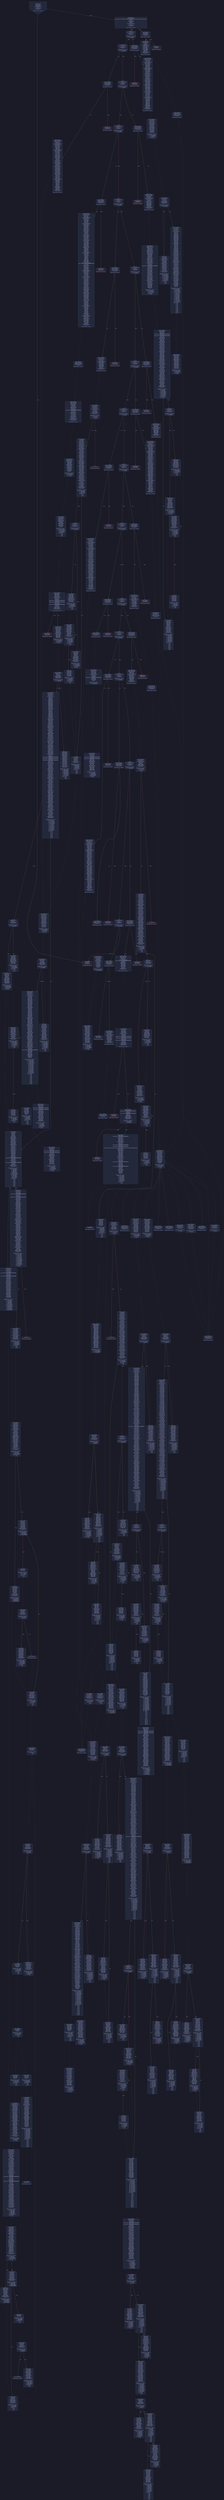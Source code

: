 digraph G {
    node [shape=box, style="filled, rounded", color="#565f89", fontcolor="#c0caf5", fontname="Helvetica", fillcolor="#24283b"];
    edge [color="#414868", fontcolor="#c0caf5", fontname="Helvetica"];
    bgcolor="#1a1b26";
    0 [ label = "[00] PUSH1 60
[02] PUSH1 40
[04] MSTORE
[05] PUSH1 04
[07] CALLDATASIZE
[08] LT
[09] PUSH2 00e6
[0c] JUMPI

Stack size req: 0, sizeΔ: 0
" shape = invhouse]
    1 [ label = "[0d] PUSH1 00
[0f] CALLDATALOAD
[10] PUSH29 0100000000000000000000000000000000000000000000000000000000
[2e] SWAP1
[2f] DIV
[30] PUSH4 ffffffff
[35] AND
[36] DUP1
[37] PUSH4 1e71f8d1
[3c] EQ
[3d] PUSH2 00eb
[40] JUMPI

Stack size req: 0, sizeΔ: 1
"]
    2 [ label = "[41] DUP1
[42] PUSH4 2e1e1bb3
[47] EQ
[48] PUSH2 0233
[4b] JUMPI

Stack size req: 1, sizeΔ: 0
Entry->Op usage:
	0->71:EQ:1
"]
    3 [ label = "[4c] DUP1
[4d] PUSH4 3550b6d9
[52] EQ
[53] PUSH2 02a4
[56] JUMPI

Stack size req: 1, sizeΔ: 0
Entry->Op usage:
	0->82:EQ:1
"]
    4 [ label = "[57] DUP1
[58] PUSH4 3dbe284a
[5d] EQ
[5e] PUSH2 0341
[61] JUMPI

Stack size req: 1, sizeΔ: 0
Entry->Op usage:
	0->93:EQ:1
"]
    5 [ label = "[62] DUP1
[63] PUSH4 51d658d2
[68] EQ
[69] PUSH2 0445
[6c] JUMPI

Stack size req: 1, sizeΔ: 0
Entry->Op usage:
	0->104:EQ:1
"]
    6 [ label = "[6d] DUP1
[6e] PUSH4 5715c5b7
[73] EQ
[74] PUSH2 0510
[77] JUMPI

Stack size req: 1, sizeΔ: 0
Entry->Op usage:
	0->115:EQ:1
"]
    7 [ label = "[78] DUP1
[79] PUSH4 6e7cbb0d
[7e] EQ
[7f] PUSH2 0573
[82] JUMPI

Stack size req: 1, sizeΔ: 0
Entry->Op usage:
	0->126:EQ:1
"]
    8 [ label = "[83] DUP1
[84] PUSH4 8052348b
[89] EQ
[8a] PUSH2 060f
[8d] JUMPI

Stack size req: 1, sizeΔ: 0
Entry->Op usage:
	0->137:EQ:1
"]
    9 [ label = "[8e] DUP1
[8f] PUSH4 80ec8587
[94] EQ
[95] PUSH2 0726
[98] JUMPI

Stack size req: 1, sizeΔ: 0
Entry->Op usage:
	0->148:EQ:1
"]
    10 [ label = "[99] DUP1
[9a] PUSH4 82f69430
[9f] EQ
[a0] PUSH2 079d
[a3] JUMPI

Stack size req: 1, sizeΔ: 0
Entry->Op usage:
	0->159:EQ:1
"]
    11 [ label = "[a4] DUP1
[a5] PUSH4 8da5cb5b
[aa] EQ
[ab] PUSH2 07da
[ae] JUMPI

Stack size req: 1, sizeΔ: 0
Entry->Op usage:
	0->170:EQ:1
"]
    12 [ label = "[af] DUP1
[b0] PUSH4 95f121bf
[b5] EQ
[b6] PUSH2 082f
[b9] JUMPI

Stack size req: 1, sizeΔ: 0
Entry->Op usage:
	0->181:EQ:1
"]
    13 [ label = "[ba] DUP1
[bb] PUSH4 bd7b564d
[c0] EQ
[c1] PUSH2 08cb
[c4] JUMPI

Stack size req: 1, sizeΔ: 0
Entry->Op usage:
	0->192:EQ:1
"]
    14 [ label = "[c5] DUP1
[c6] PUSH4 c51ccb40
[cb] EQ
[cc] PUSH2 09a1
[cf] JUMPI

Stack size req: 1, sizeΔ: 0
Entry->Op usage:
	0->203:EQ:1
"]
    15 [ label = "[d0] DUP1
[d1] PUSH4 f2fde38b
[d6] EQ
[d7] PUSH2 09d0
[da] JUMPI

Stack size req: 1, sizeΔ: 0
Entry->Op usage:
	0->214:EQ:1
"]
    16 [ label = "[db] DUP1
[dc] PUSH4 fa7f3697
[e1] EQ
[e2] PUSH2 0a09
[e5] JUMPI

Stack size req: 1, sizeΔ: 0
Entry->Op usage:
	0->225:EQ:1
"]
    17 [ label = "[e6] JUMPDEST
[e7] PUSH1 00
[e9] DUP1
[ea] REVERT

Stack size req: 0, sizeΔ: 0
" color = "red"]
    18 [ label = "[eb] JUMPDEST
[ec] CALLVALUE
[ed] ISZERO
[ee] PUSH2 00f6
[f1] JUMPI

Stack size req: 0, sizeΔ: 0
"]
    19 [ label = "[f2] PUSH1 00
[f4] DUP1
[f5] REVERT

Stack size req: 0, sizeΔ: 0
" color = "red"]
    20 [ label = "[f6] JUMPDEST
[f7] PUSH2 010c
[fa] PUSH1 04
[fc] DUP1
[fd] DUP1
[fe] CALLDATALOAD
[ff] SWAP1
[0100] PUSH1 20
[0102] ADD
[0103] SWAP1
[0104] SWAP2
[0105] SWAP1
[0106] POP
[0107] POP
[0108] PUSH2 0aa5
[010b] JUMP

Stack size req: 0, sizeΔ: 2
"]
    21 [ label = "[010c] JUMPDEST
[010d] PUSH1 40
[010f] MLOAD
[0110] DUP1
[0111] DUP6
[0112] PUSH20 ffffffffffffffffffffffffffffffffffffffff
[0127] AND
[0128] PUSH20 ffffffffffffffffffffffffffffffffffffffff
[013d] AND
[013e] DUP2
[013f] MSTORE
[0140] PUSH1 20
[0142] ADD
[0143] DUP1
[0144] PUSH1 20
[0146] ADD
[0147] DUP1
[0148] PUSH1 20
[014a] ADD
[014b] DUP5
[014c] PUSH1 ff
[014e] AND
[014f] PUSH1 ff
[0151] AND
[0152] DUP2
[0153] MSTORE
[0154] PUSH1 20
[0156] ADD
[0157] DUP4
[0158] DUP2
[0159] SUB
[015a] DUP4
[015b] MSTORE
[015c] DUP7
[015d] DUP2
[015e] DUP2
[015f] MLOAD
[0160] DUP2
[0161] MSTORE
[0162] PUSH1 20
[0164] ADD
[0165] SWAP2
[0166] POP
[0167] DUP1
[0168] MLOAD
[0169] SWAP1
[016a] PUSH1 20
[016c] ADD
[016d] SWAP1
[016e] DUP1
[016f] DUP4
[0170] DUP4
[0171] PUSH1 00

Stack size req: 4, sizeΔ: 10
Entry->Op usage:
	0->334:AND:1
	0->337:AND:1
	0->339:MSTORE:1
	2->351:MLOAD:0
	2->360:MLOAD:0
	2->364:ADD:1
	3->295:AND:1
	3->317:AND:1
	3->319:MSTORE:1
"]
    22 [ label = "[0173] JUMPDEST
[0174] DUP4
[0175] DUP2
[0176] LT
[0177] ISZERO
[0178] PUSH2 018e
[017b] JUMPI

Stack size req: 4, sizeΔ: 0
Entry->Op usage:
	0->374:LT:0
	3->374:LT:1
"]
    23 [ label = "[017c] DUP1
[017d] DUP3
[017e] ADD
[017f] MLOAD
[0180] DUP2
[0181] DUP5
[0182] ADD
[0183] MSTORE
[0184] PUSH1 20
[0186] DUP2
[0187] ADD
[0188] SWAP1
[0189] POP
[018a] PUSH2 0173
[018d] JUMP

Stack size req: 3, sizeΔ: 0
Entry->Op usage:
	0->382:ADD:1
	0->386:ADD:1
	0->391:ADD:0
	0->393:POP:0
	1->382:ADD:0
	2->386:ADD:0
Entry->Exit:
	0->😵
"]
    24 [ label = "[018e] JUMPDEST
[018f] POP
[0190] POP
[0191] POP
[0192] POP
[0193] SWAP1
[0194] POP
[0195] SWAP1
[0196] DUP2
[0197] ADD
[0198] SWAP1
[0199] PUSH1 1f
[019b] AND
[019c] DUP1
[019d] ISZERO
[019e] PUSH2 01bb
[01a1] JUMPI

Stack size req: 7, sizeΔ: -5
Entry->Op usage:
	0->399:POP:0
	1->400:POP:0
	2->401:POP:0
	3->402:POP:0
	4->407:ADD:0
	4->411:AND:1
	4->413:ISZERO:0
	5->404:POP:0
	6->407:ADD:1
Entry->Exit:
	0->😵
	1->😵
	2->😵
	3->😵
	4->0
	5->😵
	6->😵
"]
    25 [ label = "[01a2] DUP1
[01a3] DUP3
[01a4] SUB
[01a5] DUP1
[01a6] MLOAD
[01a7] PUSH1 01
[01a9] DUP4
[01aa] PUSH1 20
[01ac] SUB
[01ad] PUSH2 0100
[01b0] EXP
[01b1] SUB
[01b2] NOT
[01b3] AND
[01b4] DUP2
[01b5] MSTORE
[01b6] PUSH1 20
[01b8] ADD
[01b9] SWAP2
[01ba] POP

Stack size req: 2, sizeΔ: 0
Entry->Op usage:
	0->420:SUB:1
	0->428:SUB:1
	1->420:SUB:0
	1->442:POP:0
Entry->Exit:
	1->😵
"]
    26 [ label = "[01bb] JUMPDEST
[01bc] POP
[01bd] DUP4
[01be] DUP2
[01bf] SUB
[01c0] DUP3
[01c1] MSTORE
[01c2] DUP6
[01c3] DUP2
[01c4] DUP2
[01c5] MLOAD
[01c6] DUP2
[01c7] MSTORE
[01c8] PUSH1 20
[01ca] ADD
[01cb] SWAP2
[01cc] POP
[01cd] DUP1
[01ce] MLOAD
[01cf] SWAP1
[01d0] PUSH1 20
[01d2] ADD
[01d3] SWAP1
[01d4] DUP1
[01d5] DUP4
[01d6] DUP4
[01d7] PUSH1 00

Stack size req: 7, sizeΔ: 5
Entry->Op usage:
	0->444:POP:0
	1->447:SUB:0
	1->455:MSTORE:0
	1->458:ADD:1
	1->460:POP:0
	2->449:MSTORE:0
	4->447:SUB:1
	6->453:MLOAD:0
	6->462:MLOAD:0
	6->466:ADD:1
Entry->Exit:
	0->😵
	1->😵
"]
    27 [ label = "[01d9] JUMPDEST
[01da] DUP4
[01db] DUP2
[01dc] LT
[01dd] ISZERO
[01de] PUSH2 01f4
[01e1] JUMPI

Stack size req: 4, sizeΔ: 0
Entry->Op usage:
	0->476:LT:0
	3->476:LT:1
"]
    28 [ label = "[01e2] DUP1
[01e3] DUP3
[01e4] ADD
[01e5] MLOAD
[01e6] DUP2
[01e7] DUP5
[01e8] ADD
[01e9] MSTORE
[01ea] PUSH1 20
[01ec] DUP2
[01ed] ADD
[01ee] SWAP1
[01ef] POP
[01f0] PUSH2 01d9
[01f3] JUMP

Stack size req: 3, sizeΔ: 0
Entry->Op usage:
	0->484:ADD:1
	0->488:ADD:1
	0->493:ADD:0
	0->495:POP:0
	1->484:ADD:0
	2->488:ADD:0
Entry->Exit:
	0->😵
"]
    29 [ label = "[01f4] JUMPDEST
[01f5] POP
[01f6] POP
[01f7] POP
[01f8] POP
[01f9] SWAP1
[01fa] POP
[01fb] SWAP1
[01fc] DUP2
[01fd] ADD
[01fe] SWAP1
[01ff] PUSH1 1f
[0201] AND
[0202] DUP1
[0203] ISZERO
[0204] PUSH2 0221
[0207] JUMPI

Stack size req: 7, sizeΔ: -5
Entry->Op usage:
	0->501:POP:0
	1->502:POP:0
	2->503:POP:0
	3->504:POP:0
	4->509:ADD:0
	4->513:AND:1
	4->515:ISZERO:0
	5->506:POP:0
	6->509:ADD:1
Entry->Exit:
	0->😵
	1->😵
	2->😵
	3->😵
	4->0
	5->😵
	6->😵
"]
    30 [ label = "[0208] DUP1
[0209] DUP3
[020a] SUB
[020b] DUP1
[020c] MLOAD
[020d] PUSH1 01
[020f] DUP4
[0210] PUSH1 20
[0212] SUB
[0213] PUSH2 0100
[0216] EXP
[0217] SUB
[0218] NOT
[0219] AND
[021a] DUP2
[021b] MSTORE
[021c] PUSH1 20
[021e] ADD
[021f] SWAP2
[0220] POP

Stack size req: 2, sizeΔ: 0
Entry->Op usage:
	0->522:SUB:1
	0->530:SUB:1
	1->522:SUB:0
	1->544:POP:0
Entry->Exit:
	1->😵
"]
    31 [ label = "[0221] JUMPDEST
[0222] POP
[0223] SWAP7
[0224] POP
[0225] POP
[0226] POP
[0227] POP
[0228] POP
[0229] POP
[022a] POP
[022b] PUSH1 40
[022d] MLOAD
[022e] DUP1
[022f] SWAP2
[0230] SUB
[0231] SWAP1
[0232] RETURN

Stack size req: 9, sizeΔ: -9
Entry->Op usage:
	0->546:POP:0
	1->560:SUB:0
	2->549:POP:0
	3->550:POP:0
	4->551:POP:0
	5->552:POP:0
	6->553:POP:0
	7->554:POP:0
	8->548:POP:0
Entry->Exit:
	0->😵
	1->😵
	2->😵
	3->😵
	4->😵
	5->😵
	6->😵
	7->😵
	8->😵
" color = "darkblue"]
    32 [ label = "[0233] JUMPDEST
[0234] CALLVALUE
[0235] ISZERO
[0236] PUSH2 023e
[0239] JUMPI

Stack size req: 0, sizeΔ: 0
"]
    33 [ label = "[023a] PUSH1 00
[023c] DUP1
[023d] REVERT

Stack size req: 0, sizeΔ: 0
" color = "red"]
    34 [ label = "[023e] JUMPDEST
[023f] PUSH2 028e
[0242] PUSH1 04
[0244] DUP1
[0245] DUP1
[0246] CALLDATALOAD
[0247] SWAP1
[0248] PUSH1 20
[024a] ADD
[024b] SWAP1
[024c] DUP3
[024d] ADD
[024e] DUP1
[024f] CALLDATALOAD
[0250] SWAP1
[0251] PUSH1 20
[0253] ADD
[0254] SWAP1
[0255] DUP1
[0256] DUP1
[0257] PUSH1 1f
[0259] ADD
[025a] PUSH1 20
[025c] DUP1
[025d] SWAP2
[025e] DIV
[025f] MUL
[0260] PUSH1 20
[0262] ADD
[0263] PUSH1 40
[0265] MLOAD
[0266] SWAP1
[0267] DUP2
[0268] ADD
[0269] PUSH1 40
[026b] MSTORE
[026c] DUP1
[026d] SWAP4
[026e] SWAP3
[026f] SWAP2
[0270] SWAP1
[0271] DUP2
[0272] DUP2
[0273] MSTORE
[0274] PUSH1 20
[0276] ADD
[0277] DUP4
[0278] DUP4
[0279] DUP1
[027a] DUP3
[027b] DUP5
[027c] CALLDATACOPY
[027d] DUP3
[027e] ADD
[027f] SWAP2
[0280] POP
[0281] POP
[0282] POP
[0283] POP
[0284] POP
[0285] POP
[0286] SWAP2
[0287] SWAP1
[0288] POP
[0289] POP
[028a] PUSH2 0c3b
[028d] JUMP

Stack size req: 0, sizeΔ: 2
"]
    35 [ label = "[028e] JUMPDEST
[028f] PUSH1 40
[0291] MLOAD
[0292] DUP1
[0293] DUP3
[0294] DUP2
[0295] MSTORE
[0296] PUSH1 20
[0298] ADD
[0299] SWAP2
[029a] POP
[029b] POP
[029c] PUSH1 40
[029e] MLOAD
[029f] DUP1
[02a0] SWAP2
[02a1] SUB
[02a2] SWAP1
[02a3] RETURN

Stack size req: 1, sizeΔ: -1
Entry->Op usage:
	0->661:MSTORE:1
	0->666:POP:0
Entry->Exit:
	0->😵
" color = "darkblue"]
    36 [ label = "[02a4] JUMPDEST
[02a5] CALLVALUE
[02a6] ISZERO
[02a7] PUSH2 02af
[02aa] JUMPI

Stack size req: 0, sizeΔ: 0
"]
    37 [ label = "[02ab] PUSH1 00
[02ad] DUP1
[02ae] REVERT

Stack size req: 0, sizeΔ: 0
" color = "red"]
    38 [ label = "[02af] JUMPDEST
[02b0] PUSH2 02ff
[02b3] PUSH1 04
[02b5] DUP1
[02b6] DUP1
[02b7] CALLDATALOAD
[02b8] SWAP1
[02b9] PUSH1 20
[02bb] ADD
[02bc] SWAP1
[02bd] DUP3
[02be] ADD
[02bf] DUP1
[02c0] CALLDATALOAD
[02c1] SWAP1
[02c2] PUSH1 20
[02c4] ADD
[02c5] SWAP1
[02c6] DUP1
[02c7] DUP1
[02c8] PUSH1 1f
[02ca] ADD
[02cb] PUSH1 20
[02cd] DUP1
[02ce] SWAP2
[02cf] DIV
[02d0] MUL
[02d1] PUSH1 20
[02d3] ADD
[02d4] PUSH1 40
[02d6] MLOAD
[02d7] SWAP1
[02d8] DUP2
[02d9] ADD
[02da] PUSH1 40
[02dc] MSTORE
[02dd] DUP1
[02de] SWAP4
[02df] SWAP3
[02e0] SWAP2
[02e1] SWAP1
[02e2] DUP2
[02e3] DUP2
[02e4] MSTORE
[02e5] PUSH1 20
[02e7] ADD
[02e8] DUP4
[02e9] DUP4
[02ea] DUP1
[02eb] DUP3
[02ec] DUP5
[02ed] CALLDATACOPY
[02ee] DUP3
[02ef] ADD
[02f0] SWAP2
[02f1] POP
[02f2] POP
[02f3] POP
[02f4] POP
[02f5] POP
[02f6] POP
[02f7] SWAP2
[02f8] SWAP1
[02f9] POP
[02fa] POP
[02fb] PUSH2 0cd0
[02fe] JUMP

Stack size req: 0, sizeΔ: 2
"]
    39 [ label = "[02ff] JUMPDEST
[0300] PUSH1 40
[0302] MLOAD
[0303] DUP1
[0304] DUP3
[0305] PUSH20 ffffffffffffffffffffffffffffffffffffffff
[031a] AND
[031b] PUSH20 ffffffffffffffffffffffffffffffffffffffff
[0330] AND
[0331] DUP2
[0332] MSTORE
[0333] PUSH1 20
[0335] ADD
[0336] SWAP2
[0337] POP
[0338] POP
[0339] PUSH1 40
[033b] MLOAD
[033c] DUP1
[033d] SWAP2
[033e] SUB
[033f] SWAP1
[0340] RETURN

Stack size req: 1, sizeΔ: -1
Entry->Op usage:
	0->794:AND:1
	0->816:AND:1
	0->818:MSTORE:1
	0->823:POP:0
Entry->Exit:
	0->😵
" color = "darkblue"]
    40 [ label = "[0341] JUMPDEST
[0342] CALLVALUE
[0343] ISZERO
[0344] PUSH2 034c
[0347] JUMPI

Stack size req: 0, sizeΔ: 0
"]
    41 [ label = "[0348] PUSH1 00
[034a] DUP1
[034b] REVERT

Stack size req: 0, sizeΔ: 0
" color = "red"]
    42 [ label = "[034c] JUMPDEST
[034d] PUSH2 0366
[0350] PUSH1 04
[0352] DUP1
[0353] DUP1
[0354] CALLDATALOAD
[0355] PUSH1 00
[0357] NOT
[0358] AND
[0359] SWAP1
[035a] PUSH1 20
[035c] ADD
[035d] SWAP1
[035e] SWAP2
[035f] SWAP1
[0360] POP
[0361] POP
[0362] PUSH2 0d85
[0365] JUMP

Stack size req: 0, sizeΔ: 2
"]
    43 [ label = "[0366] JUMPDEST
[0367] PUSH1 40
[0369] MLOAD
[036a] DUP1
[036b] DUP6
[036c] PUSH20 ffffffffffffffffffffffffffffffffffffffff
[0381] AND
[0382] PUSH20 ffffffffffffffffffffffffffffffffffffffff
[0397] AND
[0398] DUP2
[0399] MSTORE
[039a] PUSH1 20
[039c] ADD
[039d] DUP5
[039e] DUP2
[039f] MSTORE
[03a0] PUSH1 20
[03a2] ADD
[03a3] DUP1
[03a4] PUSH1 20
[03a6] ADD
[03a7] DUP4
[03a8] PUSH1 ff
[03aa] AND
[03ab] PUSH1 ff
[03ad] AND
[03ae] DUP2
[03af] MSTORE
[03b0] PUSH1 20
[03b2] ADD
[03b3] DUP3
[03b4] DUP2
[03b5] SUB
[03b6] DUP3
[03b7] MSTORE
[03b8] DUP5
[03b9] DUP2
[03ba] DUP2
[03bb] SLOAD
[03bc] PUSH1 01
[03be] DUP2
[03bf] PUSH1 01
[03c1] AND
[03c2] ISZERO
[03c3] PUSH2 0100
[03c6] MUL
[03c7] SUB
[03c8] AND
[03c9] PUSH1 02
[03cb] SWAP1
[03cc] DIV
[03cd] DUP2
[03ce] MSTORE
[03cf] PUSH1 20
[03d1] ADD
[03d2] SWAP2
[03d3] POP
[03d4] DUP1
[03d5] SLOAD
[03d6] PUSH1 01
[03d8] DUP2
[03d9] PUSH1 01
[03db] AND
[03dc] ISZERO
[03dd] PUSH2 0100
[03e0] MUL
[03e1] SUB
[03e2] AND
[03e3] PUSH1 02
[03e5] SWAP1
[03e6] DIV
[03e7] DUP1
[03e8] ISZERO
[03e9] PUSH2 0433
[03ec] JUMPI

Stack size req: 4, sizeΔ: 5
Entry->Op usage:
	0->938:AND:1
	0->941:AND:1
	0->943:MSTORE:1
	1->955:SLOAD:0
	1->981:SLOAD:0
	2->927:MSTORE:1
	3->897:AND:1
	3->919:AND:1
	3->921:MSTORE:1
Entry->Exit:
	1->1, 6
"]
    44 [ label = "[03ed] DUP1
[03ee] PUSH1 1f
[03f0] LT
[03f1] PUSH2 0408
[03f4] JUMPI

Stack size req: 1, sizeΔ: 0
Entry->Op usage:
	0->1008:LT:1
"]
    45 [ label = "[03f5] PUSH2 0100
[03f8] DUP1
[03f9] DUP4
[03fa] SLOAD
[03fb] DIV
[03fc] MUL
[03fd] DUP4
[03fe] MSTORE
[03ff] SWAP2
[0400] PUSH1 20
[0402] ADD
[0403] SWAP2
[0404] PUSH2 0433
[0407] JUMP

Stack size req: 3, sizeΔ: 0
Entry->Op usage:
	1->1018:SLOAD:0
	2->1022:MSTORE:0
	2->1026:ADD:1
Entry->Exit:
	2->😵
"]
    46 [ label = "[0408] JUMPDEST
[0409] DUP3
[040a] ADD
[040b] SWAP2
[040c] SWAP1
[040d] PUSH1 00
[040f] MSTORE
[0410] PUSH1 20
[0412] PUSH1 00
[0414] SHA3
[0415] SWAP1

Stack size req: 3, sizeΔ: 0
Entry->Op usage:
	0->1034:ADD:1
	1->1039:MSTORE:1
	2->1034:ADD:0
Entry->Exit:
	0->😵
	1->😵
	2->0
"]
    47 [ label = "[0416] JUMPDEST
[0417] DUP2
[0418] SLOAD
[0419] DUP2
[041a] MSTORE
[041b] SWAP1
[041c] PUSH1 01
[041e] ADD
[041f] SWAP1
[0420] PUSH1 20
[0422] ADD
[0423] DUP1
[0424] DUP4
[0425] GT
[0426] PUSH2 0416
[0429] JUMPI

Stack size req: 3, sizeΔ: 0
Entry->Op usage:
	0->1050:MSTORE:0
	0->1058:ADD:1
	1->1048:SLOAD:0
	1->1054:ADD:1
	2->1061:GT:0
Entry->Exit:
	0->😵
	1->😵
"]
    48 [ label = "[042a] DUP3
[042b] SWAP1
[042c] SUB
[042d] PUSH1 1f
[042f] AND
[0430] DUP3
[0431] ADD
[0432] SWAP2

Stack size req: 3, sizeΔ: 0
Entry->Op usage:
	0->1068:SUB:0
	2->1068:SUB:1
	2->1073:ADD:0
Entry->Exit:
	0->😵
	2->0
"]
    49 [ label = "[0433] JUMPDEST
[0434] POP
[0435] POP
[0436] SWAP6
[0437] POP
[0438] POP
[0439] POP
[043a] POP
[043b] POP
[043c] POP
[043d] PUSH1 40
[043f] MLOAD
[0440] DUP1
[0441] SWAP2
[0442] SUB
[0443] SWAP1
[0444] RETURN

Stack size req: 9, sizeΔ: -9
Entry->Op usage:
	0->1076:POP:0
	1->1077:POP:0
	2->1090:SUB:0
	3->1080:POP:0
	4->1081:POP:0
	5->1082:POP:0
	6->1083:POP:0
	7->1084:POP:0
	8->1079:POP:0
Entry->Exit:
	0->😵
	1->😵
	2->😵
	3->😵
	4->😵
	5->😵
	6->😵
	7->😵
	8->😵
" color = "darkblue"]
    50 [ label = "[0445] JUMPDEST
[0446] CALLVALUE
[0447] ISZERO
[0448] PUSH2 0450
[044b] JUMPI

Stack size req: 0, sizeΔ: 0
"]
    51 [ label = "[044c] PUSH1 00
[044e] DUP1
[044f] REVERT

Stack size req: 0, sizeΔ: 0
" color = "red"]
    52 [ label = "[0450] JUMPDEST
[0451] PUSH2 050e
[0454] PUSH1 04
[0456] DUP1
[0457] DUP1
[0458] CALLDATALOAD
[0459] SWAP1
[045a] PUSH1 20
[045c] ADD
[045d] SWAP1
[045e] DUP3
[045f] ADD
[0460] DUP1
[0461] CALLDATALOAD
[0462] SWAP1
[0463] PUSH1 20
[0465] ADD
[0466] SWAP1
[0467] DUP1
[0468] DUP1
[0469] PUSH1 1f
[046b] ADD
[046c] PUSH1 20
[046e] DUP1
[046f] SWAP2
[0470] DIV
[0471] MUL
[0472] PUSH1 20
[0474] ADD
[0475] PUSH1 40
[0477] MLOAD
[0478] SWAP1
[0479] DUP2
[047a] ADD
[047b] PUSH1 40
[047d] MSTORE
[047e] DUP1
[047f] SWAP4
[0480] SWAP3
[0481] SWAP2
[0482] SWAP1
[0483] DUP2
[0484] DUP2
[0485] MSTORE
[0486] PUSH1 20
[0488] ADD
[0489] DUP4
[048a] DUP4
[048b] DUP1
[048c] DUP3
[048d] DUP5
[048e] CALLDATACOPY
[048f] DUP3
[0490] ADD
[0491] SWAP2
[0492] POP
[0493] POP
[0494] POP
[0495] POP
[0496] POP
[0497] POP
[0498] SWAP2
[0499] SWAP1
[049a] DUP1
[049b] CALLDATALOAD
[049c] PUSH20 ffffffffffffffffffffffffffffffffffffffff
[04b1] AND
[04b2] SWAP1
[04b3] PUSH1 20
[04b5] ADD
[04b6] SWAP1
[04b7] SWAP2
[04b8] SWAP1
[04b9] DUP1
[04ba] CALLDATALOAD
[04bb] SWAP1
[04bc] PUSH1 20
[04be] ADD
[04bf] SWAP1
[04c0] DUP3
[04c1] ADD
[04c2] DUP1
[04c3] CALLDATALOAD
[04c4] SWAP1
[04c5] PUSH1 20
[04c7] ADD
[04c8] SWAP1
[04c9] DUP1
[04ca] DUP1
[04cb] PUSH1 1f
[04cd] ADD
[04ce] PUSH1 20
[04d0] DUP1
[04d1] SWAP2
[04d2] DIV
[04d3] MUL
[04d4] PUSH1 20
[04d6] ADD
[04d7] PUSH1 40
[04d9] MLOAD
[04da] SWAP1
[04db] DUP2
[04dc] ADD
[04dd] PUSH1 40
[04df] MSTORE
[04e0] DUP1
[04e1] SWAP4
[04e2] SWAP3
[04e3] SWAP2
[04e4] SWAP1
[04e5] DUP2
[04e6] DUP2
[04e7] MSTORE
[04e8] PUSH1 20
[04ea] ADD
[04eb] DUP4
[04ec] DUP4
[04ed] DUP1
[04ee] DUP3
[04ef] DUP5
[04f0] CALLDATACOPY
[04f1] DUP3
[04f2] ADD
[04f3] SWAP2
[04f4] POP
[04f5] POP
[04f6] POP
[04f7] POP
[04f8] POP
[04f9] POP
[04fa] SWAP2
[04fb] SWAP1
[04fc] DUP1
[04fd] CALLDATALOAD
[04fe] PUSH1 ff
[0500] AND
[0501] SWAP1
[0502] PUSH1 20
[0504] ADD
[0505] SWAP1
[0506] SWAP2
[0507] SWAP1
[0508] POP
[0509] POP
[050a] PUSH2 0de1
[050d] JUMP

Stack size req: 0, sizeΔ: 5
"]
    53 [ label = "[050e] JUMPDEST
[050f] STOP

Stack size req: 0, sizeΔ: 0
" color = "darkblue"]
    54 [ label = "[0510] JUMPDEST
[0511] CALLVALUE
[0512] ISZERO
[0513] PUSH2 051b
[0516] JUMPI

Stack size req: 0, sizeΔ: 0
"]
    55 [ label = "[0517] PUSH1 00
[0519] DUP1
[051a] REVERT

Stack size req: 0, sizeΔ: 0
" color = "red"]
    56 [ label = "[051b] JUMPDEST
[051c] PUSH2 0531
[051f] PUSH1 04
[0521] DUP1
[0522] DUP1
[0523] CALLDATALOAD
[0524] SWAP1
[0525] PUSH1 20
[0527] ADD
[0528] SWAP1
[0529] SWAP2
[052a] SWAP1
[052b] POP
[052c] POP
[052d] PUSH2 1217
[0530] JUMP

Stack size req: 0, sizeΔ: 2
"]
    57 [ label = "[0531] JUMPDEST
[0532] PUSH1 40
[0534] MLOAD
[0535] DUP1
[0536] DUP3
[0537] PUSH20 ffffffffffffffffffffffffffffffffffffffff
[054c] AND
[054d] PUSH20 ffffffffffffffffffffffffffffffffffffffff
[0562] AND
[0563] DUP2
[0564] MSTORE
[0565] PUSH1 20
[0567] ADD
[0568] SWAP2
[0569] POP
[056a] POP
[056b] PUSH1 40
[056d] MLOAD
[056e] DUP1
[056f] SWAP2
[0570] SUB
[0571] SWAP1
[0572] RETURN

Stack size req: 1, sizeΔ: -1
Entry->Op usage:
	0->1356:AND:1
	0->1378:AND:1
	0->1380:MSTORE:1
	0->1385:POP:0
Entry->Exit:
	0->😵
" color = "darkblue"]
    58 [ label = "[0573] JUMPDEST
[0574] CALLVALUE
[0575] ISZERO
[0576] PUSH2 057e
[0579] JUMPI

Stack size req: 0, sizeΔ: 0
"]
    59 [ label = "[057a] PUSH1 00
[057c] DUP1
[057d] REVERT

Stack size req: 0, sizeΔ: 0
" color = "red"]
    60 [ label = "[057e] JUMPDEST
[057f] PUSH2 0594
[0582] PUSH1 04
[0584] DUP1
[0585] DUP1
[0586] CALLDATALOAD
[0587] SWAP1
[0588] PUSH1 20
[058a] ADD
[058b] SWAP1
[058c] SWAP2
[058d] SWAP1
[058e] POP
[058f] POP
[0590] PUSH2 12d7
[0593] JUMP

Stack size req: 0, sizeΔ: 2
"]
    61 [ label = "[0594] JUMPDEST
[0595] PUSH1 40
[0597] MLOAD
[0598] DUP1
[0599] DUP1
[059a] PUSH1 20
[059c] ADD
[059d] DUP3
[059e] DUP2
[059f] SUB
[05a0] DUP3
[05a1] MSTORE
[05a2] DUP4
[05a3] DUP2
[05a4] DUP2
[05a5] MLOAD
[05a6] DUP2
[05a7] MSTORE
[05a8] PUSH1 20
[05aa] ADD
[05ab] SWAP2
[05ac] POP
[05ad] DUP1
[05ae] MLOAD
[05af] SWAP1
[05b0] PUSH1 20
[05b2] ADD
[05b3] SWAP1
[05b4] DUP1
[05b5] DUP4
[05b6] DUP4
[05b7] PUSH1 00

Stack size req: 1, sizeΔ: 9
Entry->Op usage:
	0->1445:MLOAD:0
	0->1454:MLOAD:0
	0->1458:ADD:1
"]
    62 [ label = "[05b9] JUMPDEST
[05ba] DUP4
[05bb] DUP2
[05bc] LT
[05bd] ISZERO
[05be] PUSH2 05d4
[05c1] JUMPI

Stack size req: 4, sizeΔ: 0
Entry->Op usage:
	0->1468:LT:0
	3->1468:LT:1
"]
    63 [ label = "[05c2] DUP1
[05c3] DUP3
[05c4] ADD
[05c5] MLOAD
[05c6] DUP2
[05c7] DUP5
[05c8] ADD
[05c9] MSTORE
[05ca] PUSH1 20
[05cc] DUP2
[05cd] ADD
[05ce] SWAP1
[05cf] POP
[05d0] PUSH2 05b9
[05d3] JUMP

Stack size req: 3, sizeΔ: 0
Entry->Op usage:
	0->1476:ADD:1
	0->1480:ADD:1
	0->1485:ADD:0
	0->1487:POP:0
	1->1476:ADD:0
	2->1480:ADD:0
Entry->Exit:
	0->😵
"]
    64 [ label = "[05d4] JUMPDEST
[05d5] POP
[05d6] POP
[05d7] POP
[05d8] POP
[05d9] SWAP1
[05da] POP
[05db] SWAP1
[05dc] DUP2
[05dd] ADD
[05de] SWAP1
[05df] PUSH1 1f
[05e1] AND
[05e2] DUP1
[05e3] ISZERO
[05e4] PUSH2 0601
[05e7] JUMPI

Stack size req: 7, sizeΔ: -5
Entry->Op usage:
	0->1493:POP:0
	1->1494:POP:0
	2->1495:POP:0
	3->1496:POP:0
	4->1501:ADD:0
	4->1505:AND:1
	4->1507:ISZERO:0
	5->1498:POP:0
	6->1501:ADD:1
Entry->Exit:
	0->😵
	1->😵
	2->😵
	3->😵
	4->0
	5->😵
	6->😵
"]
    65 [ label = "[05e8] DUP1
[05e9] DUP3
[05ea] SUB
[05eb] DUP1
[05ec] MLOAD
[05ed] PUSH1 01
[05ef] DUP4
[05f0] PUSH1 20
[05f2] SUB
[05f3] PUSH2 0100
[05f6] EXP
[05f7] SUB
[05f8] NOT
[05f9] AND
[05fa] DUP2
[05fb] MSTORE
[05fc] PUSH1 20
[05fe] ADD
[05ff] SWAP2
[0600] POP

Stack size req: 2, sizeΔ: 0
Entry->Op usage:
	0->1514:SUB:1
	0->1522:SUB:1
	1->1514:SUB:0
	1->1536:POP:0
Entry->Exit:
	1->😵
"]
    66 [ label = "[0601] JUMPDEST
[0602] POP
[0603] SWAP3
[0604] POP
[0605] POP
[0606] POP
[0607] PUSH1 40
[0609] MLOAD
[060a] DUP1
[060b] SWAP2
[060c] SUB
[060d] SWAP1
[060e] RETURN

Stack size req: 5, sizeΔ: -5
Entry->Op usage:
	0->1538:POP:0
	1->1548:SUB:0
	2->1541:POP:0
	3->1542:POP:0
	4->1540:POP:0
Entry->Exit:
	0->😵
	1->😵
	2->😵
	3->😵
	4->😵
" color = "darkblue"]
    67 [ label = "[060f] JUMPDEST
[0610] CALLVALUE
[0611] ISZERO
[0612] PUSH2 061a
[0615] JUMPI

Stack size req: 0, sizeΔ: 0
"]
    68 [ label = "[0616] PUSH1 00
[0618] DUP1
[0619] REVERT

Stack size req: 0, sizeΔ: 0
" color = "red"]
    69 [ label = "[061a] JUMPDEST
[061b] PUSH2 066a
[061e] PUSH1 04
[0620] DUP1
[0621] DUP1
[0622] CALLDATALOAD
[0623] SWAP1
[0624] PUSH1 20
[0626] ADD
[0627] SWAP1
[0628] DUP3
[0629] ADD
[062a] DUP1
[062b] CALLDATALOAD
[062c] SWAP1
[062d] PUSH1 20
[062f] ADD
[0630] SWAP1
[0631] DUP1
[0632] DUP1
[0633] PUSH1 1f
[0635] ADD
[0636] PUSH1 20
[0638] DUP1
[0639] SWAP2
[063a] DIV
[063b] MUL
[063c] PUSH1 20
[063e] ADD
[063f] PUSH1 40
[0641] MLOAD
[0642] SWAP1
[0643] DUP2
[0644] ADD
[0645] PUSH1 40
[0647] MSTORE
[0648] DUP1
[0649] SWAP4
[064a] SWAP3
[064b] SWAP2
[064c] SWAP1
[064d] DUP2
[064e] DUP2
[064f] MSTORE
[0650] PUSH1 20
[0652] ADD
[0653] DUP4
[0654] DUP4
[0655] DUP1
[0656] DUP3
[0657] DUP5
[0658] CALLDATACOPY
[0659] DUP3
[065a] ADD
[065b] SWAP2
[065c] POP
[065d] POP
[065e] POP
[065f] POP
[0660] POP
[0661] POP
[0662] SWAP2
[0663] SWAP1
[0664] POP
[0665] POP
[0666] PUSH2 1390
[0669] JUMP

Stack size req: 0, sizeΔ: 2
"]
    70 [ label = "[066a] JUMPDEST
[066b] PUSH1 40
[066d] MLOAD
[066e] DUP1
[066f] DUP6
[0670] PUSH20 ffffffffffffffffffffffffffffffffffffffff
[0685] AND
[0686] PUSH20 ffffffffffffffffffffffffffffffffffffffff
[069b] AND
[069c] DUP2
[069d] MSTORE
[069e] PUSH1 20
[06a0] ADD
[06a1] DUP5
[06a2] DUP2
[06a3] MSTORE
[06a4] PUSH1 20
[06a6] ADD
[06a7] DUP1
[06a8] PUSH1 20
[06aa] ADD
[06ab] DUP4
[06ac] DUP2
[06ad] MSTORE
[06ae] PUSH1 20
[06b0] ADD
[06b1] DUP3
[06b2] DUP2
[06b3] SUB
[06b4] DUP3
[06b5] MSTORE
[06b6] DUP5
[06b7] DUP2
[06b8] DUP2
[06b9] MLOAD
[06ba] DUP2
[06bb] MSTORE
[06bc] PUSH1 20
[06be] ADD
[06bf] SWAP2
[06c0] POP
[06c1] DUP1
[06c2] MLOAD
[06c3] SWAP1
[06c4] PUSH1 20
[06c6] ADD
[06c7] SWAP1
[06c8] DUP1
[06c9] DUP4
[06ca] DUP4
[06cb] PUSH1 00

Stack size req: 4, sizeΔ: 9
Entry->Op usage:
	0->1709:MSTORE:1
	1->1721:MLOAD:0
	1->1730:MLOAD:0
	1->1734:ADD:1
	2->1699:MSTORE:1
	3->1669:AND:1
	3->1691:AND:1
	3->1693:MSTORE:1
"]
    71 [ label = "[06cd] JUMPDEST
[06ce] DUP4
[06cf] DUP2
[06d0] LT
[06d1] ISZERO
[06d2] PUSH2 06e8
[06d5] JUMPI

Stack size req: 4, sizeΔ: 0
Entry->Op usage:
	0->1744:LT:0
	3->1744:LT:1
"]
    72 [ label = "[06d6] DUP1
[06d7] DUP3
[06d8] ADD
[06d9] MLOAD
[06da] DUP2
[06db] DUP5
[06dc] ADD
[06dd] MSTORE
[06de] PUSH1 20
[06e0] DUP2
[06e1] ADD
[06e2] SWAP1
[06e3] POP
[06e4] PUSH2 06cd
[06e7] JUMP

Stack size req: 3, sizeΔ: 0
Entry->Op usage:
	0->1752:ADD:1
	0->1756:ADD:1
	0->1761:ADD:0
	0->1763:POP:0
	1->1752:ADD:0
	2->1756:ADD:0
Entry->Exit:
	0->😵
"]
    73 [ label = "[06e8] JUMPDEST
[06e9] POP
[06ea] POP
[06eb] POP
[06ec] POP
[06ed] SWAP1
[06ee] POP
[06ef] SWAP1
[06f0] DUP2
[06f1] ADD
[06f2] SWAP1
[06f3] PUSH1 1f
[06f5] AND
[06f6] DUP1
[06f7] ISZERO
[06f8] PUSH2 0715
[06fb] JUMPI

Stack size req: 7, sizeΔ: -5
Entry->Op usage:
	0->1769:POP:0
	1->1770:POP:0
	2->1771:POP:0
	3->1772:POP:0
	4->1777:ADD:0
	4->1781:AND:1
	4->1783:ISZERO:0
	5->1774:POP:0
	6->1777:ADD:1
Entry->Exit:
	0->😵
	1->😵
	2->😵
	3->😵
	4->0
	5->😵
	6->😵
"]
    74 [ label = "[06fc] DUP1
[06fd] DUP3
[06fe] SUB
[06ff] DUP1
[0700] MLOAD
[0701] PUSH1 01
[0703] DUP4
[0704] PUSH1 20
[0706] SUB
[0707] PUSH2 0100
[070a] EXP
[070b] SUB
[070c] NOT
[070d] AND
[070e] DUP2
[070f] MSTORE
[0710] PUSH1 20
[0712] ADD
[0713] SWAP2
[0714] POP

Stack size req: 2, sizeΔ: 0
Entry->Op usage:
	0->1790:SUB:1
	0->1798:SUB:1
	1->1790:SUB:0
	1->1812:POP:0
Entry->Exit:
	1->😵
"]
    75 [ label = "[0715] JUMPDEST
[0716] POP
[0717] SWAP6
[0718] POP
[0719] POP
[071a] POP
[071b] POP
[071c] POP
[071d] POP
[071e] PUSH1 40
[0720] MLOAD
[0721] DUP1
[0722] SWAP2
[0723] SUB
[0724] SWAP1
[0725] RETURN

Stack size req: 8, sizeΔ: -8
Entry->Op usage:
	0->1814:POP:0
	1->1827:SUB:0
	2->1817:POP:0
	3->1818:POP:0
	4->1819:POP:0
	5->1820:POP:0
	6->1821:POP:0
	7->1816:POP:0
Entry->Exit:
	0->😵
	1->😵
	2->😵
	3->😵
	4->😵
	5->😵
	6->😵
	7->😵
" color = "darkblue"]
    76 [ label = "[0726] JUMPDEST
[0727] CALLVALUE
[0728] ISZERO
[0729] PUSH2 0731
[072c] JUMPI

Stack size req: 0, sizeΔ: 0
"]
    77 [ label = "[072d] PUSH1 00
[072f] DUP1
[0730] REVERT

Stack size req: 0, sizeΔ: 0
" color = "red"]
    78 [ label = "[0731] JUMPDEST
[0732] PUSH2 0781
[0735] PUSH1 04
[0737] DUP1
[0738] DUP1
[0739] CALLDATALOAD
[073a] SWAP1
[073b] PUSH1 20
[073d] ADD
[073e] SWAP1
[073f] DUP3
[0740] ADD
[0741] DUP1
[0742] CALLDATALOAD
[0743] SWAP1
[0744] PUSH1 20
[0746] ADD
[0747] SWAP1
[0748] DUP1
[0749] DUP1
[074a] PUSH1 1f
[074c] ADD
[074d] PUSH1 20
[074f] DUP1
[0750] SWAP2
[0751] DIV
[0752] MUL
[0753] PUSH1 20
[0755] ADD
[0756] PUSH1 40
[0758] MLOAD
[0759] SWAP1
[075a] DUP2
[075b] ADD
[075c] PUSH1 40
[075e] MSTORE
[075f] DUP1
[0760] SWAP4
[0761] SWAP3
[0762] SWAP2
[0763] SWAP1
[0764] DUP2
[0765] DUP2
[0766] MSTORE
[0767] PUSH1 20
[0769] ADD
[076a] DUP4
[076b] DUP4
[076c] DUP1
[076d] DUP3
[076e] DUP5
[076f] CALLDATACOPY
[0770] DUP3
[0771] ADD
[0772] SWAP2
[0773] POP
[0774] POP
[0775] POP
[0776] POP
[0777] POP
[0778] POP
[0779] SWAP2
[077a] SWAP1
[077b] POP
[077c] POP
[077d] PUSH2 1515
[0780] JUMP

Stack size req: 0, sizeΔ: 2
"]
    79 [ label = "[0781] JUMPDEST
[0782] PUSH1 40
[0784] MLOAD
[0785] DUP1
[0786] DUP3
[0787] PUSH1 ff
[0789] AND
[078a] PUSH1 ff
[078c] AND
[078d] DUP2
[078e] MSTORE
[078f] PUSH1 20
[0791] ADD
[0792] SWAP2
[0793] POP
[0794] POP
[0795] PUSH1 40
[0797] MLOAD
[0798] DUP1
[0799] SWAP2
[079a] SUB
[079b] SWAP1
[079c] RETURN

Stack size req: 1, sizeΔ: -1
Entry->Op usage:
	0->1929:AND:1
	0->1932:AND:1
	0->1934:MSTORE:1
	0->1939:POP:0
Entry->Exit:
	0->😵
" color = "darkblue"]
    80 [ label = "[079d] JUMPDEST
[079e] CALLVALUE
[079f] ISZERO
[07a0] PUSH2 07a8
[07a3] JUMPI

Stack size req: 0, sizeΔ: 0
"]
    81 [ label = "[07a4] PUSH1 00
[07a6] DUP1
[07a7] REVERT

Stack size req: 0, sizeΔ: 0
" color = "red"]
    82 [ label = "[07a8] JUMPDEST
[07a9] PUSH2 07be
[07ac] PUSH1 04
[07ae] DUP1
[07af] DUP1
[07b0] CALLDATALOAD
[07b1] SWAP1
[07b2] PUSH1 20
[07b4] ADD
[07b5] SWAP1
[07b6] SWAP2
[07b7] SWAP1
[07b8] POP
[07b9] POP
[07ba] PUSH2 15b7
[07bd] JUMP

Stack size req: 0, sizeΔ: 2
"]
    83 [ label = "[07be] JUMPDEST
[07bf] PUSH1 40
[07c1] MLOAD
[07c2] DUP1
[07c3] DUP3
[07c4] PUSH1 ff
[07c6] AND
[07c7] PUSH1 ff
[07c9] AND
[07ca] DUP2
[07cb] MSTORE
[07cc] PUSH1 20
[07ce] ADD
[07cf] SWAP2
[07d0] POP
[07d1] POP
[07d2] PUSH1 40
[07d4] MLOAD
[07d5] DUP1
[07d6] SWAP2
[07d7] SUB
[07d8] SWAP1
[07d9] RETURN

Stack size req: 1, sizeΔ: -1
Entry->Op usage:
	0->1990:AND:1
	0->1993:AND:1
	0->1995:MSTORE:1
	0->2000:POP:0
Entry->Exit:
	0->😵
" color = "darkblue"]
    84 [ label = "[07da] JUMPDEST
[07db] CALLVALUE
[07dc] ISZERO
[07dd] PUSH2 07e5
[07e0] JUMPI

Stack size req: 0, sizeΔ: 0
"]
    85 [ label = "[07e1] PUSH1 00
[07e3] DUP1
[07e4] REVERT

Stack size req: 0, sizeΔ: 0
" color = "red"]
    86 [ label = "[07e5] JUMPDEST
[07e6] PUSH2 07ed
[07e9] PUSH2 15dd
[07ec] JUMP

Stack size req: 0, sizeΔ: 1
"]
    87 [ label = "[07ed] JUMPDEST
[07ee] PUSH1 40
[07f0] MLOAD
[07f1] DUP1
[07f2] DUP3
[07f3] PUSH20 ffffffffffffffffffffffffffffffffffffffff
[0808] AND
[0809] PUSH20 ffffffffffffffffffffffffffffffffffffffff
[081e] AND
[081f] DUP2
[0820] MSTORE
[0821] PUSH1 20
[0823] ADD
[0824] SWAP2
[0825] POP
[0826] POP
[0827] PUSH1 40
[0829] MLOAD
[082a] DUP1
[082b] SWAP2
[082c] SUB
[082d] SWAP1
[082e] RETURN

Stack size req: 1, sizeΔ: -1
Entry->Op usage:
	0->2056:AND:1
	0->2078:AND:1
	0->2080:MSTORE:1
	0->2085:POP:0
Entry->Exit:
	0->😵
" color = "darkblue"]
    88 [ label = "[082f] JUMPDEST
[0830] CALLVALUE
[0831] ISZERO
[0832] PUSH2 083a
[0835] JUMPI

Stack size req: 0, sizeΔ: 0
"]
    89 [ label = "[0836] PUSH1 00
[0838] DUP1
[0839] REVERT

Stack size req: 0, sizeΔ: 0
" color = "red"]
    90 [ label = "[083a] JUMPDEST
[083b] PUSH2 0850
[083e] PUSH1 04
[0840] DUP1
[0841] DUP1
[0842] CALLDATALOAD
[0843] SWAP1
[0844] PUSH1 20
[0846] ADD
[0847] SWAP1
[0848] SWAP2
[0849] SWAP1
[084a] POP
[084b] POP
[084c] PUSH2 1602
[084f] JUMP

Stack size req: 0, sizeΔ: 2
"]
    91 [ label = "[0850] JUMPDEST
[0851] PUSH1 40
[0853] MLOAD
[0854] DUP1
[0855] DUP1
[0856] PUSH1 20
[0858] ADD
[0859] DUP3
[085a] DUP2
[085b] SUB
[085c] DUP3
[085d] MSTORE
[085e] DUP4
[085f] DUP2
[0860] DUP2
[0861] MLOAD
[0862] DUP2
[0863] MSTORE
[0864] PUSH1 20
[0866] ADD
[0867] SWAP2
[0868] POP
[0869] DUP1
[086a] MLOAD
[086b] SWAP1
[086c] PUSH1 20
[086e] ADD
[086f] SWAP1
[0870] DUP1
[0871] DUP4
[0872] DUP4
[0873] PUSH1 00

Stack size req: 1, sizeΔ: 9
Entry->Op usage:
	0->2145:MLOAD:0
	0->2154:MLOAD:0
	0->2158:ADD:1
"]
    92 [ label = "[0875] JUMPDEST
[0876] DUP4
[0877] DUP2
[0878] LT
[0879] ISZERO
[087a] PUSH2 0890
[087d] JUMPI

Stack size req: 4, sizeΔ: 0
Entry->Op usage:
	0->2168:LT:0
	3->2168:LT:1
"]
    93 [ label = "[087e] DUP1
[087f] DUP3
[0880] ADD
[0881] MLOAD
[0882] DUP2
[0883] DUP5
[0884] ADD
[0885] MSTORE
[0886] PUSH1 20
[0888] DUP2
[0889] ADD
[088a] SWAP1
[088b] POP
[088c] PUSH2 0875
[088f] JUMP

Stack size req: 3, sizeΔ: 0
Entry->Op usage:
	0->2176:ADD:1
	0->2180:ADD:1
	0->2185:ADD:0
	0->2187:POP:0
	1->2176:ADD:0
	2->2180:ADD:0
Entry->Exit:
	0->😵
"]
    94 [ label = "[0890] JUMPDEST
[0891] POP
[0892] POP
[0893] POP
[0894] POP
[0895] SWAP1
[0896] POP
[0897] SWAP1
[0898] DUP2
[0899] ADD
[089a] SWAP1
[089b] PUSH1 1f
[089d] AND
[089e] DUP1
[089f] ISZERO
[08a0] PUSH2 08bd
[08a3] JUMPI

Stack size req: 7, sizeΔ: -5
Entry->Op usage:
	0->2193:POP:0
	1->2194:POP:0
	2->2195:POP:0
	3->2196:POP:0
	4->2201:ADD:0
	4->2205:AND:1
	4->2207:ISZERO:0
	5->2198:POP:0
	6->2201:ADD:1
Entry->Exit:
	0->😵
	1->😵
	2->😵
	3->😵
	4->0
	5->😵
	6->😵
"]
    95 [ label = "[08a4] DUP1
[08a5] DUP3
[08a6] SUB
[08a7] DUP1
[08a8] MLOAD
[08a9] PUSH1 01
[08ab] DUP4
[08ac] PUSH1 20
[08ae] SUB
[08af] PUSH2 0100
[08b2] EXP
[08b3] SUB
[08b4] NOT
[08b5] AND
[08b6] DUP2
[08b7] MSTORE
[08b8] PUSH1 20
[08ba] ADD
[08bb] SWAP2
[08bc] POP

Stack size req: 2, sizeΔ: 0
Entry->Op usage:
	0->2214:SUB:1
	0->2222:SUB:1
	1->2214:SUB:0
	1->2236:POP:0
Entry->Exit:
	1->😵
"]
    96 [ label = "[08bd] JUMPDEST
[08be] POP
[08bf] SWAP3
[08c0] POP
[08c1] POP
[08c2] POP
[08c3] PUSH1 40
[08c5] MLOAD
[08c6] DUP1
[08c7] SWAP2
[08c8] SUB
[08c9] SWAP1
[08ca] RETURN

Stack size req: 5, sizeΔ: -5
Entry->Op usage:
	0->2238:POP:0
	1->2248:SUB:0
	2->2241:POP:0
	3->2242:POP:0
	4->2240:POP:0
Entry->Exit:
	0->😵
	1->😵
	2->😵
	3->😵
	4->😵
" color = "darkblue"]
    97 [ label = "[08cb] JUMPDEST
[08cc] CALLVALUE
[08cd] ISZERO
[08ce] PUSH2 08d6
[08d1] JUMPI

Stack size req: 0, sizeΔ: 0
"]
    98 [ label = "[08d2] PUSH1 00
[08d4] DUP1
[08d5] REVERT

Stack size req: 0, sizeΔ: 0
" color = "red"]
    99 [ label = "[08d6] JUMPDEST
[08d7] PUSH2 0926
[08da] PUSH1 04
[08dc] DUP1
[08dd] DUP1
[08de] CALLDATALOAD
[08df] SWAP1
[08e0] PUSH1 20
[08e2] ADD
[08e3] SWAP1
[08e4] DUP3
[08e5] ADD
[08e6] DUP1
[08e7] CALLDATALOAD
[08e8] SWAP1
[08e9] PUSH1 20
[08eb] ADD
[08ec] SWAP1
[08ed] DUP1
[08ee] DUP1
[08ef] PUSH1 1f
[08f1] ADD
[08f2] PUSH1 20
[08f4] DUP1
[08f5] SWAP2
[08f6] DIV
[08f7] MUL
[08f8] PUSH1 20
[08fa] ADD
[08fb] PUSH1 40
[08fd] MLOAD
[08fe] SWAP1
[08ff] DUP2
[0900] ADD
[0901] PUSH1 40
[0903] MSTORE
[0904] DUP1
[0905] SWAP4
[0906] SWAP3
[0907] SWAP2
[0908] SWAP1
[0909] DUP2
[090a] DUP2
[090b] MSTORE
[090c] PUSH1 20
[090e] ADD
[090f] DUP4
[0910] DUP4
[0911] DUP1
[0912] DUP3
[0913] DUP5
[0914] CALLDATACOPY
[0915] DUP3
[0916] ADD
[0917] SWAP2
[0918] POP
[0919] POP
[091a] POP
[091b] POP
[091c] POP
[091d] POP
[091e] SWAP2
[091f] SWAP1
[0920] POP
[0921] POP
[0922] PUSH2 16b5
[0925] JUMP

Stack size req: 0, sizeΔ: 2
"]
    100 [ label = "[0926] JUMPDEST
[0927] PUSH1 40
[0929] MLOAD
[092a] DUP1
[092b] DUP1
[092c] PUSH1 20
[092e] ADD
[092f] DUP3
[0930] DUP2
[0931] SUB
[0932] DUP3
[0933] MSTORE
[0934] DUP4
[0935] DUP2
[0936] DUP2
[0937] MLOAD
[0938] DUP2
[0939] MSTORE
[093a] PUSH1 20
[093c] ADD
[093d] SWAP2
[093e] POP
[093f] DUP1
[0940] MLOAD
[0941] SWAP1
[0942] PUSH1 20
[0944] ADD
[0945] SWAP1
[0946] DUP1
[0947] DUP4
[0948] DUP4
[0949] PUSH1 00

Stack size req: 1, sizeΔ: 9
Entry->Op usage:
	0->2359:MLOAD:0
	0->2368:MLOAD:0
	0->2372:ADD:1
"]
    101 [ label = "[094b] JUMPDEST
[094c] DUP4
[094d] DUP2
[094e] LT
[094f] ISZERO
[0950] PUSH2 0966
[0953] JUMPI

Stack size req: 4, sizeΔ: 0
Entry->Op usage:
	0->2382:LT:0
	3->2382:LT:1
"]
    102 [ label = "[0954] DUP1
[0955] DUP3
[0956] ADD
[0957] MLOAD
[0958] DUP2
[0959] DUP5
[095a] ADD
[095b] MSTORE
[095c] PUSH1 20
[095e] DUP2
[095f] ADD
[0960] SWAP1
[0961] POP
[0962] PUSH2 094b
[0965] JUMP

Stack size req: 3, sizeΔ: 0
Entry->Op usage:
	0->2390:ADD:1
	0->2394:ADD:1
	0->2399:ADD:0
	0->2401:POP:0
	1->2390:ADD:0
	2->2394:ADD:0
Entry->Exit:
	0->😵
"]
    103 [ label = "[0966] JUMPDEST
[0967] POP
[0968] POP
[0969] POP
[096a] POP
[096b] SWAP1
[096c] POP
[096d] SWAP1
[096e] DUP2
[096f] ADD
[0970] SWAP1
[0971] PUSH1 1f
[0973] AND
[0974] DUP1
[0975] ISZERO
[0976] PUSH2 0993
[0979] JUMPI

Stack size req: 7, sizeΔ: -5
Entry->Op usage:
	0->2407:POP:0
	1->2408:POP:0
	2->2409:POP:0
	3->2410:POP:0
	4->2415:ADD:0
	4->2419:AND:1
	4->2421:ISZERO:0
	5->2412:POP:0
	6->2415:ADD:1
Entry->Exit:
	0->😵
	1->😵
	2->😵
	3->😵
	4->0
	5->😵
	6->😵
"]
    104 [ label = "[097a] DUP1
[097b] DUP3
[097c] SUB
[097d] DUP1
[097e] MLOAD
[097f] PUSH1 01
[0981] DUP4
[0982] PUSH1 20
[0984] SUB
[0985] PUSH2 0100
[0988] EXP
[0989] SUB
[098a] NOT
[098b] AND
[098c] DUP2
[098d] MSTORE
[098e] PUSH1 20
[0990] ADD
[0991] SWAP2
[0992] POP

Stack size req: 2, sizeΔ: 0
Entry->Op usage:
	0->2428:SUB:1
	0->2436:SUB:1
	1->2428:SUB:0
	1->2450:POP:0
Entry->Exit:
	1->😵
"]
    105 [ label = "[0993] JUMPDEST
[0994] POP
[0995] SWAP3
[0996] POP
[0997] POP
[0998] POP
[0999] PUSH1 40
[099b] MLOAD
[099c] DUP1
[099d] SWAP2
[099e] SUB
[099f] SWAP1
[09a0] RETURN

Stack size req: 5, sizeΔ: -5
Entry->Op usage:
	0->2452:POP:0
	1->2462:SUB:0
	2->2455:POP:0
	3->2456:POP:0
	4->2454:POP:0
Entry->Exit:
	0->😵
	1->😵
	2->😵
	3->😵
	4->😵
" color = "darkblue"]
    106 [ label = "[09a1] JUMPDEST
[09a2] CALLVALUE
[09a3] ISZERO
[09a4] PUSH2 09ac
[09a7] JUMPI

Stack size req: 0, sizeΔ: 0
"]
    107 [ label = "[09a8] PUSH1 00
[09aa] DUP1
[09ab] REVERT

Stack size req: 0, sizeΔ: 0
" color = "red"]
    108 [ label = "[09ac] JUMPDEST
[09ad] PUSH2 09b4
[09b0] PUSH2 17e8
[09b3] JUMP

Stack size req: 0, sizeΔ: 1
"]
    109 [ label = "[09b4] JUMPDEST
[09b5] PUSH1 40
[09b7] MLOAD
[09b8] DUP1
[09b9] DUP3
[09ba] PUSH1 ff
[09bc] AND
[09bd] PUSH1 ff
[09bf] AND
[09c0] DUP2
[09c1] MSTORE
[09c2] PUSH1 20
[09c4] ADD
[09c5] SWAP2
[09c6] POP
[09c7] POP
[09c8] PUSH1 40
[09ca] MLOAD
[09cb] DUP1
[09cc] SWAP2
[09cd] SUB
[09ce] SWAP1
[09cf] RETURN

Stack size req: 1, sizeΔ: -1
Entry->Op usage:
	0->2492:AND:1
	0->2495:AND:1
	0->2497:MSTORE:1
	0->2502:POP:0
Entry->Exit:
	0->😵
" color = "darkblue"]
    110 [ label = "[09d0] JUMPDEST
[09d1] CALLVALUE
[09d2] ISZERO
[09d3] PUSH2 09db
[09d6] JUMPI

Stack size req: 0, sizeΔ: 0
"]
    111 [ label = "[09d7] PUSH1 00
[09d9] DUP1
[09da] REVERT

Stack size req: 0, sizeΔ: 0
" color = "red"]
    112 [ label = "[09db] JUMPDEST
[09dc] PUSH2 0a07
[09df] PUSH1 04
[09e1] DUP1
[09e2] DUP1
[09e3] CALLDATALOAD
[09e4] PUSH20 ffffffffffffffffffffffffffffffffffffffff
[09f9] AND
[09fa] SWAP1
[09fb] PUSH1 20
[09fd] ADD
[09fe] SWAP1
[09ff] SWAP2
[0a00] SWAP1
[0a01] POP
[0a02] POP
[0a03] PUSH2 17fc
[0a06] JUMP

Stack size req: 0, sizeΔ: 2
"]
    113 [ label = "[0a07] JUMPDEST
[0a08] STOP

Stack size req: 0, sizeΔ: 0
" color = "darkblue"]
    114 [ label = "[0a09] JUMPDEST
[0a0a] CALLVALUE
[0a0b] ISZERO
[0a0c] PUSH2 0a14
[0a0f] JUMPI

Stack size req: 0, sizeΔ: 0
"]
    115 [ label = "[0a10] PUSH1 00
[0a12] DUP1
[0a13] REVERT

Stack size req: 0, sizeΔ: 0
" color = "red"]
    116 [ label = "[0a14] JUMPDEST
[0a15] PUSH2 0a2a
[0a18] PUSH1 04
[0a1a] DUP1
[0a1b] DUP1
[0a1c] CALLDATALOAD
[0a1d] SWAP1
[0a1e] PUSH1 20
[0a20] ADD
[0a21] SWAP1
[0a22] SWAP2
[0a23] SWAP1
[0a24] POP
[0a25] POP
[0a26] PUSH2 1951
[0a29] JUMP

Stack size req: 0, sizeΔ: 2
"]
    117 [ label = "[0a2a] JUMPDEST
[0a2b] PUSH1 40
[0a2d] MLOAD
[0a2e] DUP1
[0a2f] DUP1
[0a30] PUSH1 20
[0a32] ADD
[0a33] DUP3
[0a34] DUP2
[0a35] SUB
[0a36] DUP3
[0a37] MSTORE
[0a38] DUP4
[0a39] DUP2
[0a3a] DUP2
[0a3b] MLOAD
[0a3c] DUP2
[0a3d] MSTORE
[0a3e] PUSH1 20
[0a40] ADD
[0a41] SWAP2
[0a42] POP
[0a43] DUP1
[0a44] MLOAD
[0a45] SWAP1
[0a46] PUSH1 20
[0a48] ADD
[0a49] SWAP1
[0a4a] DUP1
[0a4b] DUP4
[0a4c] DUP4
[0a4d] PUSH1 00

Stack size req: 1, sizeΔ: 9
Entry->Op usage:
	0->2619:MLOAD:0
	0->2628:MLOAD:0
	0->2632:ADD:1
"]
    118 [ label = "[0a4f] JUMPDEST
[0a50] DUP4
[0a51] DUP2
[0a52] LT
[0a53] ISZERO
[0a54] PUSH2 0a6a
[0a57] JUMPI

Stack size req: 4, sizeΔ: 0
Entry->Op usage:
	0->2642:LT:0
	3->2642:LT:1
"]
    119 [ label = "[0a58] DUP1
[0a59] DUP3
[0a5a] ADD
[0a5b] MLOAD
[0a5c] DUP2
[0a5d] DUP5
[0a5e] ADD
[0a5f] MSTORE
[0a60] PUSH1 20
[0a62] DUP2
[0a63] ADD
[0a64] SWAP1
[0a65] POP
[0a66] PUSH2 0a4f
[0a69] JUMP

Stack size req: 3, sizeΔ: 0
Entry->Op usage:
	0->2650:ADD:1
	0->2654:ADD:1
	0->2659:ADD:0
	0->2661:POP:0
	1->2650:ADD:0
	2->2654:ADD:0
Entry->Exit:
	0->😵
"]
    120 [ label = "[0a6a] JUMPDEST
[0a6b] POP
[0a6c] POP
[0a6d] POP
[0a6e] POP
[0a6f] SWAP1
[0a70] POP
[0a71] SWAP1
[0a72] DUP2
[0a73] ADD
[0a74] SWAP1
[0a75] PUSH1 1f
[0a77] AND
[0a78] DUP1
[0a79] ISZERO
[0a7a] PUSH2 0a97
[0a7d] JUMPI

Stack size req: 7, sizeΔ: -5
Entry->Op usage:
	0->2667:POP:0
	1->2668:POP:0
	2->2669:POP:0
	3->2670:POP:0
	4->2675:ADD:0
	4->2679:AND:1
	4->2681:ISZERO:0
	5->2672:POP:0
	6->2675:ADD:1
Entry->Exit:
	0->😵
	1->😵
	2->😵
	3->😵
	4->0
	5->😵
	6->😵
"]
    121 [ label = "[0a7e] DUP1
[0a7f] DUP3
[0a80] SUB
[0a81] DUP1
[0a82] MLOAD
[0a83] PUSH1 01
[0a85] DUP4
[0a86] PUSH1 20
[0a88] SUB
[0a89] PUSH2 0100
[0a8c] EXP
[0a8d] SUB
[0a8e] NOT
[0a8f] AND
[0a90] DUP2
[0a91] MSTORE
[0a92] PUSH1 20
[0a94] ADD
[0a95] SWAP2
[0a96] POP

Stack size req: 2, sizeΔ: 0
Entry->Op usage:
	0->2688:SUB:1
	0->2696:SUB:1
	1->2688:SUB:0
	1->2710:POP:0
Entry->Exit:
	1->😵
"]
    122 [ label = "[0a97] JUMPDEST
[0a98] POP
[0a99] SWAP3
[0a9a] POP
[0a9b] POP
[0a9c] POP
[0a9d] PUSH1 40
[0a9f] MLOAD
[0aa0] DUP1
[0aa1] SWAP2
[0aa2] SUB
[0aa3] SWAP1
[0aa4] RETURN

Stack size req: 5, sizeΔ: -5
Entry->Op usage:
	0->2712:POP:0
	1->2722:SUB:0
	2->2715:POP:0
	3->2716:POP:0
	4->2714:POP:0
Entry->Exit:
	0->😵
	1->😵
	2->😵
	3->😵
	4->😵
" color = "darkblue"]
    123 [ label = "[0aa5] JUMPDEST
[0aa6] PUSH1 00
[0aa8] PUSH2 0aaf
[0aab] PUSH2 1989
[0aae] JUMP

Stack size req: 0, sizeΔ: 2
"]
    124 [ label = "[0aaf] JUMPDEST
[0ab0] PUSH2 0ab7
[0ab3] PUSH2 1989
[0ab6] JUMP

Stack size req: 0, sizeΔ: 1
"]
    125 [ label = "[0ab7] JUMPDEST
[0ab8] PUSH1 00
[0aba] PUSH2 0ac1
[0abd] PUSH2 1989
[0ac0] JUMP

Stack size req: 0, sizeΔ: 2
"]
    126 [ label = "[0ac1] JUMPDEST
[0ac2] PUSH1 00
[0ac4] DUP1
[0ac5] PUSH2 0acd
[0ac8] DUP9
[0ac9] PUSH2 12d7
[0acc] JUMP

Stack size req: 6, sizeΔ: 4
Entry->Exit:
	5->0, 9
"]
    127 [ label = "[0acd] JUMPDEST
[0ace] SWAP3
[0acf] POP
[0ad0] DUP3
[0ad1] PUSH1 40
[0ad3] MLOAD
[0ad4] DUP1
[0ad5] DUP3
[0ad6] DUP1
[0ad7] MLOAD
[0ad8] SWAP1
[0ad9] PUSH1 20
[0adb] ADD
[0adc] SWAP1
[0add] DUP1
[0ade] DUP4
[0adf] DUP4

Stack size req: 4, sizeΔ: 7
Entry->Op usage:
	0->2775:MLOAD:0
	0->2779:ADD:1
	3->2767:POP:0
Entry->Exit:
	0->7, 10
	3->😵
"]
    128 [ label = "[0ae0] JUMPDEST
[0ae1] PUSH1 20
[0ae3] DUP4
[0ae4] LT
[0ae5] ISZERO
[0ae6] ISZERO
[0ae7] PUSH2 0b05
[0aea] JUMPI

Stack size req: 3, sizeΔ: 0
Entry->Op usage:
	2->2788:LT:0
"]
    129 [ label = "[0aeb] DUP1
[0aec] MLOAD
[0aed] DUP3
[0aee] MSTORE
[0aef] PUSH1 20
[0af1] DUP3
[0af2] ADD
[0af3] SWAP2
[0af4] POP
[0af5] PUSH1 20
[0af7] DUP2
[0af8] ADD
[0af9] SWAP1
[0afa] POP
[0afb] PUSH1 20
[0afd] DUP4
[0afe] SUB
[0aff] SWAP3
[0b00] POP
[0b01] PUSH2 0ae0
[0b04] JUMP

Stack size req: 3, sizeΔ: 0
Entry->Op usage:
	0->2796:MLOAD:0
	0->2808:ADD:0
	0->2810:POP:0
	1->2798:MSTORE:0
	1->2802:ADD:0
	1->2804:POP:0
	2->2814:SUB:0
	2->2816:POP:0
Entry->Exit:
	0->😵
	1->😵
	2->😵
"]
    130 [ label = "[0b05] JUMPDEST
[0b06] PUSH1 01
[0b08] DUP4
[0b09] PUSH1 20
[0b0b] SUB
[0b0c] PUSH2 0100
[0b0f] EXP
[0b10] SUB
[0b11] DUP1
[0b12] NOT
[0b13] DUP3
[0b14] MLOAD
[0b15] AND
[0b16] DUP2
[0b17] DUP5
[0b18] MLOAD
[0b19] AND
[0b1a] DUP1
[0b1b] DUP3
[0b1c] OR
[0b1d] DUP6
[0b1e] MSTORE
[0b1f] POP
[0b20] POP
[0b21] POP
[0b22] POP
[0b23] POP
[0b24] POP
[0b25] SWAP1
[0b26] POP
[0b27] ADD
[0b28] SWAP2
[0b29] POP
[0b2a] POP
[0b2b] PUSH1 40
[0b2d] MLOAD
[0b2e] DUP1
[0b2f] SWAP2
[0b30] SUB
[0b31] SWAP1
[0b32] SHA3
[0b33] SWAP2
[0b34] POP
[0b35] PUSH1 01
[0b37] PUSH1 00
[0b39] DUP4
[0b3a] PUSH1 00
[0b3c] NOT
[0b3d] AND
[0b3e] PUSH1 00
[0b40] NOT
[0b41] AND
[0b42] DUP2
[0b43] MSTORE
[0b44] PUSH1 20
[0b46] ADD
[0b47] SWAP1
[0b48] DUP2
[0b49] MSTORE
[0b4a] PUSH1 20
[0b4c] ADD
[0b4d] PUSH1 00
[0b4f] SHA3
[0b50] SWAP1
[0b51] POP
[0b52] DUP1
[0b53] PUSH1 00
[0b55] ADD
[0b56] PUSH1 00
[0b58] SWAP1
[0b59] SLOAD
[0b5a] SWAP1
[0b5b] PUSH2 0100
[0b5e] EXP
[0b5f] SWAP1
[0b60] DIV
[0b61] PUSH20 ffffffffffffffffffffffffffffffffffffffff
[0b76] AND
[0b77] DUP4
[0b78] DUP3
[0b79] PUSH1 02
[0b7b] ADD
[0b7c] DUP4
[0b7d] PUSH1 03
[0b7f] ADD
[0b80] PUSH1 00
[0b82] SWAP1
[0b83] SLOAD
[0b84] SWAP1
[0b85] PUSH2 0100
[0b88] EXP
[0b89] SWAP1
[0b8a] DIV
[0b8b] PUSH1 ff
[0b8d] AND
[0b8e] DUP2
[0b8f] DUP1
[0b90] SLOAD
[0b91] PUSH1 01
[0b93] DUP2
[0b94] PUSH1 01
[0b96] AND
[0b97] ISZERO
[0b98] PUSH2 0100
[0b9b] MUL
[0b9c] SUB
[0b9d] AND
[0b9e] PUSH1 02
[0ba0] SWAP1
[0ba1] DIV
[0ba2] DUP1
[0ba3] PUSH1 1f
[0ba5] ADD
[0ba6] PUSH1 20
[0ba8] DUP1
[0ba9] SWAP2
[0baa] DIV
[0bab] MUL
[0bac] PUSH1 20
[0bae] ADD
[0baf] PUSH1 40
[0bb1] MLOAD
[0bb2] SWAP1
[0bb3] DUP2
[0bb4] ADD
[0bb5] PUSH1 40
[0bb7] MSTORE
[0bb8] DUP1
[0bb9] SWAP3
[0bba] SWAP2
[0bbb] SWAP1
[0bbc] DUP2
[0bbd] DUP2
[0bbe] MSTORE
[0bbf] PUSH1 20
[0bc1] ADD
[0bc2] DUP3
[0bc3] DUP1
[0bc4] SLOAD
[0bc5] PUSH1 01
[0bc7] DUP2
[0bc8] PUSH1 01
[0bca] AND
[0bcb] ISZERO
[0bcc] PUSH2 0100
[0bcf] MUL
[0bd0] SUB
[0bd1] AND
[0bd2] PUSH1 02
[0bd4] SWAP1
[0bd5] DIV
[0bd6] DUP1
[0bd7] ISZERO
[0bd8] PUSH2 0c22
[0bdb] JUMPI

Stack size req: 11, sizeΔ: 2
Entry->Op usage:
	0->2836:MLOAD:0
	0->2850:POP:0
	1->2840:MLOAD:0
	1->2846:MSTORE:0
	1->2851:POP:0
	2->2827:SUB:1
	2->2852:POP:0
	3->2855:ADD:0
	4->2854:POP:0
	5->2855:ADD:1
	6->2858:POP:0
	7->2857:POP:0
	8->2897:POP:0
	9->2868:POP:0
Entry->Exit:
	0->😵
	1->😵
	2->😵
	3->😵
	4->😵
	5->😵
	6->😵
	7->😵
	8->😵
	9->😵
	10->8, 12
"]
    131 [ label = "[0bdc] DUP1
[0bdd] PUSH1 1f
[0bdf] LT
[0be0] PUSH2 0bf7
[0be3] JUMPI

Stack size req: 1, sizeΔ: 0
Entry->Op usage:
	0->3039:LT:1
"]
    132 [ label = "[0be4] PUSH2 0100
[0be7] DUP1
[0be8] DUP4
[0be9] SLOAD
[0bea] DIV
[0beb] MUL
[0bec] DUP4
[0bed] MSTORE
[0bee] SWAP2
[0bef] PUSH1 20
[0bf1] ADD
[0bf2] SWAP2
[0bf3] PUSH2 0c22
[0bf6] JUMP

Stack size req: 3, sizeΔ: 0
Entry->Op usage:
	1->3049:SLOAD:0
	2->3053:MSTORE:0
	2->3057:ADD:1
Entry->Exit:
	2->😵
"]
    133 [ label = "[0bf7] JUMPDEST
[0bf8] DUP3
[0bf9] ADD
[0bfa] SWAP2
[0bfb] SWAP1
[0bfc] PUSH1 00
[0bfe] MSTORE
[0bff] PUSH1 20
[0c01] PUSH1 00
[0c03] SHA3
[0c04] SWAP1

Stack size req: 3, sizeΔ: 0
Entry->Op usage:
	0->3065:ADD:1
	1->3070:MSTORE:1
	2->3065:ADD:0
Entry->Exit:
	0->😵
	1->😵
	2->0
"]
    134 [ label = "[0c05] JUMPDEST
[0c06] DUP2
[0c07] SLOAD
[0c08] DUP2
[0c09] MSTORE
[0c0a] SWAP1
[0c0b] PUSH1 01
[0c0d] ADD
[0c0e] SWAP1
[0c0f] PUSH1 20
[0c11] ADD
[0c12] DUP1
[0c13] DUP4
[0c14] GT
[0c15] PUSH2 0c05
[0c18] JUMPI

Stack size req: 3, sizeΔ: 0
Entry->Op usage:
	0->3081:MSTORE:0
	0->3089:ADD:1
	1->3079:SLOAD:0
	1->3085:ADD:1
	2->3092:GT:0
Entry->Exit:
	0->😵
	1->😵
"]
    135 [ label = "[0c19] DUP3
[0c1a] SWAP1
[0c1b] SUB
[0c1c] PUSH1 1f
[0c1e] AND
[0c1f] DUP3
[0c20] ADD
[0c21] SWAP2

Stack size req: 3, sizeΔ: 0
Entry->Op usage:
	0->3099:SUB:0
	2->3099:SUB:1
	2->3104:ADD:0
Entry->Exit:
	0->😵
	2->0
"]
    136 [ label = "[0c22] JUMPDEST
[0c23] POP
[0c24] POP
[0c25] POP
[0c26] POP
[0c27] POP
[0c28] SWAP2
[0c29] POP
[0c2a] SWAP7
[0c2b] POP
[0c2c] SWAP7
[0c2d] POP
[0c2e] SWAP7
[0c2f] POP
[0c30] SWAP7
[0c31] POP
[0c32] POP
[0c33] POP
[0c34] POP
[0c35] SWAP2
[0c36] SWAP4
[0c37] POP
[0c38] SWAP2
[0c39] SWAP4
[0c3a] JUMP
Indirect!

Stack size req: 19, sizeΔ: -15
Entry->Op usage:
	0->3107:POP:0
	1->3108:POP:0
	2->3109:POP:0
	3->3110:POP:0
	4->3111:POP:0
	7->3113:POP:0
	10->3122:POP:0
	11->3123:POP:0
	12->3124:POP:0
	13->3115:POP:0
	14->3117:POP:0
	15->3119:POP:0
	16->3121:POP:0
	17->3127:POP:0
	18->3130:JUMP:0
Entry->Exit:
	0->😵
	1->😵
	2->😵
	3->😵
	4->😵
	5->1
	6->0
	7->😵
	8->2
	9->3
	10->😵
	11->😵
	12->😵
	13->😵
	14->😵
	15->😵
	16->😵
	17->😵
	18->😵
" color = "teal"]
    137 [ label = "[0c3b] JUMPDEST
[0c3c] PUSH1 00
[0c3e] DUP1
[0c3f] PUSH1 00
[0c41] DUP4
[0c42] PUSH1 40
[0c44] MLOAD
[0c45] DUP1
[0c46] DUP3
[0c47] DUP1
[0c48] MLOAD
[0c49] SWAP1
[0c4a] PUSH1 20
[0c4c] ADD
[0c4d] SWAP1
[0c4e] DUP1
[0c4f] DUP4
[0c50] DUP4

Stack size req: 1, sizeΔ: 11
Entry->Op usage:
	0->3144:MLOAD:0
	0->3148:ADD:1
Entry->Exit:
	0->7, 11
"]
    138 [ label = "[0c51] JUMPDEST
[0c52] PUSH1 20
[0c54] DUP4
[0c55] LT
[0c56] ISZERO
[0c57] ISZERO
[0c58] PUSH2 0c76
[0c5b] JUMPI

Stack size req: 3, sizeΔ: 0
Entry->Op usage:
	2->3157:LT:0
"]
    139 [ label = "[0c5c] DUP1
[0c5d] MLOAD
[0c5e] DUP3
[0c5f] MSTORE
[0c60] PUSH1 20
[0c62] DUP3
[0c63] ADD
[0c64] SWAP2
[0c65] POP
[0c66] PUSH1 20
[0c68] DUP2
[0c69] ADD
[0c6a] SWAP1
[0c6b] POP
[0c6c] PUSH1 20
[0c6e] DUP4
[0c6f] SUB
[0c70] SWAP3
[0c71] POP
[0c72] PUSH2 0c51
[0c75] JUMP

Stack size req: 3, sizeΔ: 0
Entry->Op usage:
	0->3165:MLOAD:0
	0->3177:ADD:0
	0->3179:POP:0
	1->3167:MSTORE:0
	1->3171:ADD:0
	1->3173:POP:0
	2->3183:SUB:0
	2->3185:POP:0
Entry->Exit:
	0->😵
	1->😵
	2->😵
"]
    140 [ label = "[0c76] JUMPDEST
[0c77] PUSH1 01
[0c79] DUP4
[0c7a] PUSH1 20
[0c7c] SUB
[0c7d] PUSH2 0100
[0c80] EXP
[0c81] SUB
[0c82] DUP1
[0c83] NOT
[0c84] DUP3
[0c85] MLOAD
[0c86] AND
[0c87] DUP2
[0c88] DUP5
[0c89] MLOAD
[0c8a] AND
[0c8b] DUP1
[0c8c] DUP3
[0c8d] OR
[0c8e] DUP6
[0c8f] MSTORE
[0c90] POP
[0c91] POP
[0c92] POP
[0c93] POP
[0c94] POP
[0c95] POP
[0c96] SWAP1
[0c97] POP
[0c98] ADD
[0c99] SWAP2
[0c9a] POP
[0c9b] POP
[0c9c] PUSH1 40
[0c9e] MLOAD
[0c9f] DUP1
[0ca0] SWAP2
[0ca1] SUB
[0ca2] SWAP1
[0ca3] SHA3
[0ca4] SWAP2
[0ca5] POP
[0ca6] PUSH1 01
[0ca8] PUSH1 00
[0caa] DUP4
[0cab] PUSH1 00
[0cad] NOT
[0cae] AND
[0caf] PUSH1 00
[0cb1] NOT
[0cb2] AND
[0cb3] DUP2
[0cb4] MSTORE
[0cb5] PUSH1 20
[0cb7] ADD
[0cb8] SWAP1
[0cb9] DUP2
[0cba] MSTORE
[0cbb] PUSH1 20
[0cbd] ADD
[0cbe] PUSH1 00
[0cc0] SHA3
[0cc1] SWAP1
[0cc2] POP
[0cc3] DUP1
[0cc4] PUSH1 01
[0cc6] ADD
[0cc7] SLOAD
[0cc8] SWAP3
[0cc9] POP
[0cca] POP
[0ccb] POP
[0ccc] SWAP2
[0ccd] SWAP1
[0cce] POP
[0ccf] JUMP
Indirect!

Stack size req: 13, sizeΔ: -12
Entry->Op usage:
	0->3205:MLOAD:0
	0->3219:POP:0
	1->3209:MLOAD:0
	1->3215:MSTORE:0
	1->3220:POP:0
	2->3196:SUB:1
	2->3221:POP:0
	3->3224:ADD:0
	4->3223:POP:0
	5->3224:ADD:1
	6->3227:POP:0
	7->3226:POP:0
	8->3266:POP:0
	9->3237:POP:0
	10->3273:POP:0
	11->3278:POP:0
	12->3279:JUMP:0
Entry->Exit:
	0->😵
	1->😵
	2->😵
	3->😵
	4->😵
	5->😵
	6->😵
	7->😵
	8->😵
	9->😵
	10->😵
	11->😵
	12->😵
" color = "teal"]
    141 [ label = "[0cd0] JUMPDEST
[0cd1] PUSH1 00
[0cd3] DUP1
[0cd4] PUSH1 00
[0cd6] DUP4
[0cd7] PUSH1 40
[0cd9] MLOAD
[0cda] DUP1
[0cdb] DUP3
[0cdc] DUP1
[0cdd] MLOAD
[0cde] SWAP1
[0cdf] PUSH1 20
[0ce1] ADD
[0ce2] SWAP1
[0ce3] DUP1
[0ce4] DUP4
[0ce5] DUP4

Stack size req: 1, sizeΔ: 11
Entry->Op usage:
	0->3293:MLOAD:0
	0->3297:ADD:1
Entry->Exit:
	0->7, 11
"]
    142 [ label = "[0ce6] JUMPDEST
[0ce7] PUSH1 20
[0ce9] DUP4
[0cea] LT
[0ceb] ISZERO
[0cec] ISZERO
[0ced] PUSH2 0d0b
[0cf0] JUMPI

Stack size req: 3, sizeΔ: 0
Entry->Op usage:
	2->3306:LT:0
"]
    143 [ label = "[0cf1] DUP1
[0cf2] MLOAD
[0cf3] DUP3
[0cf4] MSTORE
[0cf5] PUSH1 20
[0cf7] DUP3
[0cf8] ADD
[0cf9] SWAP2
[0cfa] POP
[0cfb] PUSH1 20
[0cfd] DUP2
[0cfe] ADD
[0cff] SWAP1
[0d00] POP
[0d01] PUSH1 20
[0d03] DUP4
[0d04] SUB
[0d05] SWAP3
[0d06] POP
[0d07] PUSH2 0ce6
[0d0a] JUMP

Stack size req: 3, sizeΔ: 0
Entry->Op usage:
	0->3314:MLOAD:0
	0->3326:ADD:0
	0->3328:POP:0
	1->3316:MSTORE:0
	1->3320:ADD:0
	1->3322:POP:0
	2->3332:SUB:0
	2->3334:POP:0
Entry->Exit:
	0->😵
	1->😵
	2->😵
"]
    144 [ label = "[0d0b] JUMPDEST
[0d0c] PUSH1 01
[0d0e] DUP4
[0d0f] PUSH1 20
[0d11] SUB
[0d12] PUSH2 0100
[0d15] EXP
[0d16] SUB
[0d17] DUP1
[0d18] NOT
[0d19] DUP3
[0d1a] MLOAD
[0d1b] AND
[0d1c] DUP2
[0d1d] DUP5
[0d1e] MLOAD
[0d1f] AND
[0d20] DUP1
[0d21] DUP3
[0d22] OR
[0d23] DUP6
[0d24] MSTORE
[0d25] POP
[0d26] POP
[0d27] POP
[0d28] POP
[0d29] POP
[0d2a] POP
[0d2b] SWAP1
[0d2c] POP
[0d2d] ADD
[0d2e] SWAP2
[0d2f] POP
[0d30] POP
[0d31] PUSH1 40
[0d33] MLOAD
[0d34] DUP1
[0d35] SWAP2
[0d36] SUB
[0d37] SWAP1
[0d38] SHA3
[0d39] SWAP2
[0d3a] POP
[0d3b] PUSH1 01
[0d3d] PUSH1 00
[0d3f] DUP4
[0d40] PUSH1 00
[0d42] NOT
[0d43] AND
[0d44] PUSH1 00
[0d46] NOT
[0d47] AND
[0d48] DUP2
[0d49] MSTORE
[0d4a] PUSH1 20
[0d4c] ADD
[0d4d] SWAP1
[0d4e] DUP2
[0d4f] MSTORE
[0d50] PUSH1 20
[0d52] ADD
[0d53] PUSH1 00
[0d55] SHA3
[0d56] SWAP1
[0d57] POP
[0d58] DUP1
[0d59] PUSH1 00
[0d5b] ADD
[0d5c] PUSH1 00
[0d5e] SWAP1
[0d5f] SLOAD
[0d60] SWAP1
[0d61] PUSH2 0100
[0d64] EXP
[0d65] SWAP1
[0d66] DIV
[0d67] PUSH20 ffffffffffffffffffffffffffffffffffffffff
[0d7c] AND
[0d7d] SWAP3
[0d7e] POP
[0d7f] POP
[0d80] POP
[0d81] SWAP2
[0d82] SWAP1
[0d83] POP
[0d84] JUMP
Indirect!

Stack size req: 13, sizeΔ: -12
Entry->Op usage:
	0->3354:MLOAD:0
	0->3368:POP:0
	1->3358:MLOAD:0
	1->3364:MSTORE:0
	1->3369:POP:0
	2->3345:SUB:1
	2->3370:POP:0
	3->3373:ADD:0
	4->3372:POP:0
	5->3373:ADD:1
	6->3376:POP:0
	7->3375:POP:0
	8->3415:POP:0
	9->3386:POP:0
	10->3454:POP:0
	11->3459:POP:0
	12->3460:JUMP:0
Entry->Exit:
	0->😵
	1->😵
	2->😵
	3->😵
	4->😵
	5->😵
	6->😵
	7->😵
	8->😵
	9->😵
	10->😵
	11->😵
	12->😵
" color = "teal"]
    145 [ label = "[0d85] JUMPDEST
[0d86] PUSH1 01
[0d88] PUSH1 20
[0d8a] MSTORE
[0d8b] DUP1
[0d8c] PUSH1 00
[0d8e] MSTORE
[0d8f] PUSH1 40
[0d91] PUSH1 00
[0d93] SHA3
[0d94] PUSH1 00
[0d96] SWAP2
[0d97] POP
[0d98] SWAP1
[0d99] POP
[0d9a] DUP1
[0d9b] PUSH1 00
[0d9d] ADD
[0d9e] PUSH1 00
[0da0] SWAP1
[0da1] SLOAD
[0da2] SWAP1
[0da3] PUSH2 0100
[0da6] EXP
[0da7] SWAP1
[0da8] DIV
[0da9] PUSH20 ffffffffffffffffffffffffffffffffffffffff
[0dbe] AND
[0dbf] SWAP1
[0dc0] DUP1
[0dc1] PUSH1 01
[0dc3] ADD
[0dc4] SLOAD
[0dc5] SWAP1
[0dc6] DUP1
[0dc7] PUSH1 02
[0dc9] ADD
[0dca] SWAP1
[0dcb] DUP1
[0dcc] PUSH1 03
[0dce] ADD
[0dcf] PUSH1 00
[0dd1] SWAP1
[0dd2] SLOAD
[0dd3] SWAP1
[0dd4] PUSH2 0100
[0dd7] EXP
[0dd8] SWAP1
[0dd9] DIV
[0dda] PUSH1 ff
[0ddc] AND
[0ddd] SWAP1
[0dde] POP
[0ddf] DUP5
[0de0] JUMP
Indirect!

Stack size req: 2, sizeΔ: 3
Entry->Op usage:
	0->3470:MSTORE:1
	0->3479:POP:0
	1->3552:JUMP:0
Entry->Exit:
	0->😵
" color = "teal"]
    146 [ label = "[0de1] JUMPDEST
[0de2] PUSH1 00
[0de4] PUSH2 0deb
[0de7] PUSH2 199d
[0dea] JUMP

Stack size req: 0, sizeΔ: 2
"]
    147 [ label = "[0deb] JUMPDEST
[0dec] PUSH1 00
[0dee] DUP1
[0def] SWAP1
[0df0] SLOAD
[0df1] SWAP1
[0df2] PUSH2 0100
[0df5] EXP
[0df6] SWAP1
[0df7] DIV
[0df8] PUSH20 ffffffffffffffffffffffffffffffffffffffff
[0e0d] AND
[0e0e] PUSH20 ffffffffffffffffffffffffffffffffffffffff
[0e23] AND
[0e24] CALLER
[0e25] PUSH20 ffffffffffffffffffffffffffffffffffffffff
[0e3a] AND
[0e3b] EQ
[0e3c] ISZERO
[0e3d] ISZERO
[0e3e] PUSH2 0e46
[0e41] JUMPI

Stack size req: 0, sizeΔ: 0
"]
    148 [ label = "[0e42] PUSH1 00
[0e44] DUP1
[0e45] REVERT

Stack size req: 0, sizeΔ: 0
" color = "red"]
    149 [ label = "[0e46] JUMPDEST
[0e47] DUP6
[0e48] PUSH1 40
[0e4a] MLOAD
[0e4b] DUP1
[0e4c] DUP3
[0e4d] DUP1
[0e4e] MLOAD
[0e4f] SWAP1
[0e50] PUSH1 20
[0e52] ADD
[0e53] SWAP1
[0e54] DUP1
[0e55] DUP4
[0e56] DUP4

Stack size req: 6, sizeΔ: 8
Entry->Op usage:
	5->3662:MLOAD:0
	5->3666:ADD:1
Entry->Exit:
	5->7, 13
"]
    150 [ label = "[0e57] JUMPDEST
[0e58] PUSH1 20
[0e5a] DUP4
[0e5b] LT
[0e5c] ISZERO
[0e5d] ISZERO
[0e5e] PUSH2 0e7c
[0e61] JUMPI

Stack size req: 3, sizeΔ: 0
Entry->Op usage:
	2->3675:LT:0
"]
    151 [ label = "[0e62] DUP1
[0e63] MLOAD
[0e64] DUP3
[0e65] MSTORE
[0e66] PUSH1 20
[0e68] DUP3
[0e69] ADD
[0e6a] SWAP2
[0e6b] POP
[0e6c] PUSH1 20
[0e6e] DUP2
[0e6f] ADD
[0e70] SWAP1
[0e71] POP
[0e72] PUSH1 20
[0e74] DUP4
[0e75] SUB
[0e76] SWAP3
[0e77] POP
[0e78] PUSH2 0e57
[0e7b] JUMP

Stack size req: 3, sizeΔ: 0
Entry->Op usage:
	0->3683:MLOAD:0
	0->3695:ADD:0
	0->3697:POP:0
	1->3685:MSTORE:0
	1->3689:ADD:0
	1->3691:POP:0
	2->3701:SUB:0
	2->3703:POP:0
Entry->Exit:
	0->😵
	1->😵
	2->😵
"]
    152 [ label = "[0e7c] JUMPDEST
[0e7d] PUSH1 01
[0e7f] DUP4
[0e80] PUSH1 20
[0e82] SUB
[0e83] PUSH2 0100
[0e86] EXP
[0e87] SUB
[0e88] DUP1
[0e89] NOT
[0e8a] DUP3
[0e8b] MLOAD
[0e8c] AND
[0e8d] DUP2
[0e8e] DUP5
[0e8f] MLOAD
[0e90] AND
[0e91] DUP1
[0e92] DUP3
[0e93] OR
[0e94] DUP6
[0e95] MSTORE
[0e96] POP
[0e97] POP
[0e98] POP
[0e99] POP
[0e9a] POP
[0e9b] POP
[0e9c] SWAP1
[0e9d] POP
[0e9e] ADD
[0e9f] SWAP2
[0ea0] POP
[0ea1] POP
[0ea2] PUSH1 40
[0ea4] MLOAD
[0ea5] DUP1
[0ea6] SWAP2
[0ea7] SUB
[0ea8] SWAP1
[0ea9] SHA3
[0eaa] SWAP2
[0eab] POP
[0eac] PUSH1 01
[0eae] PUSH1 00
[0eb0] DUP4
[0eb1] PUSH1 00
[0eb3] NOT
[0eb4] AND
[0eb5] PUSH1 00
[0eb7] NOT
[0eb8] AND
[0eb9] DUP2
[0eba] MSTORE
[0ebb] PUSH1 20
[0ebd] ADD
[0ebe] SWAP1
[0ebf] DUP2
[0ec0] MSTORE
[0ec1] PUSH1 20
[0ec3] ADD
[0ec4] PUSH1 00
[0ec6] SHA3
[0ec7] PUSH1 80
[0ec9] PUSH1 40
[0ecb] MLOAD
[0ecc] SWAP1
[0ecd] DUP2
[0ece] ADD
[0ecf] PUSH1 40
[0ed1] MSTORE
[0ed2] SWAP1
[0ed3] DUP2
[0ed4] PUSH1 00
[0ed6] DUP3
[0ed7] ADD
[0ed8] PUSH1 00
[0eda] SWAP1
[0edb] SLOAD
[0edc] SWAP1
[0edd] PUSH2 0100
[0ee0] EXP
[0ee1] SWAP1
[0ee2] DIV
[0ee3] PUSH20 ffffffffffffffffffffffffffffffffffffffff
[0ef8] AND
[0ef9] PUSH20 ffffffffffffffffffffffffffffffffffffffff
[0f0e] AND
[0f0f] PUSH20 ffffffffffffffffffffffffffffffffffffffff
[0f24] AND
[0f25] DUP2
[0f26] MSTORE
[0f27] PUSH1 20
[0f29] ADD
[0f2a] PUSH1 01
[0f2c] DUP3
[0f2d] ADD
[0f2e] SLOAD
[0f2f] DUP2
[0f30] MSTORE
[0f31] PUSH1 20
[0f33] ADD
[0f34] PUSH1 02
[0f36] DUP3
[0f37] ADD
[0f38] DUP1
[0f39] SLOAD
[0f3a] PUSH1 01
[0f3c] DUP2
[0f3d] PUSH1 01
[0f3f] AND
[0f40] ISZERO
[0f41] PUSH2 0100
[0f44] MUL
[0f45] SUB
[0f46] AND
[0f47] PUSH1 02
[0f49] SWAP1
[0f4a] DIV
[0f4b] DUP1
[0f4c] PUSH1 1f
[0f4e] ADD
[0f4f] PUSH1 20
[0f51] DUP1
[0f52] SWAP2
[0f53] DIV
[0f54] MUL
[0f55] PUSH1 20
[0f57] ADD
[0f58] PUSH1 40
[0f5a] MLOAD
[0f5b] SWAP1
[0f5c] DUP2
[0f5d] ADD
[0f5e] PUSH1 40
[0f60] MSTORE
[0f61] DUP1
[0f62] SWAP3
[0f63] SWAP2
[0f64] SWAP1
[0f65] DUP2
[0f66] DUP2
[0f67] MSTORE
[0f68] PUSH1 20
[0f6a] ADD
[0f6b] DUP3
[0f6c] DUP1
[0f6d] SLOAD
[0f6e] PUSH1 01
[0f70] DUP2
[0f71] PUSH1 01
[0f73] AND
[0f74] ISZERO
[0f75] PUSH2 0100
[0f78] MUL
[0f79] SUB
[0f7a] AND
[0f7b] PUSH1 02
[0f7d] SWAP1
[0f7e] DIV
[0f7f] DUP1
[0f80] ISZERO
[0f81] PUSH2 0fcb
[0f84] JUMPI

Stack size req: 10, sizeΔ: 1
Entry->Op usage:
	0->3723:MLOAD:0
	0->3737:POP:0
	1->3727:MLOAD:0
	1->3733:MSTORE:0
	1->3738:POP:0
	2->3714:SUB:1
	2->3739:POP:0
	3->3742:ADD:0
	4->3741:POP:0
	5->3742:ADD:1
	6->3745:POP:0
	7->3744:POP:0
	9->3755:POP:0
Entry->Exit:
	0->😵
	1->😵
	2->😵
	3->😵
	4->😵
	5->😵
	6->😵
	7->😵
	9->😵
"]
    153 [ label = "[0f85] DUP1
[0f86] PUSH1 1f
[0f88] LT
[0f89] PUSH2 0fa0
[0f8c] JUMPI

Stack size req: 1, sizeΔ: 0
Entry->Op usage:
	0->3976:LT:1
"]
    154 [ label = "[0f8d] PUSH2 0100
[0f90] DUP1
[0f91] DUP4
[0f92] SLOAD
[0f93] DIV
[0f94] MUL
[0f95] DUP4
[0f96] MSTORE
[0f97] SWAP2
[0f98] PUSH1 20
[0f9a] ADD
[0f9b] SWAP2
[0f9c] PUSH2 0fcb
[0f9f] JUMP

Stack size req: 3, sizeΔ: 0
Entry->Op usage:
	1->3986:SLOAD:0
	2->3990:MSTORE:0
	2->3994:ADD:1
Entry->Exit:
	2->😵
"]
    155 [ label = "[0fa0] JUMPDEST
[0fa1] DUP3
[0fa2] ADD
[0fa3] SWAP2
[0fa4] SWAP1
[0fa5] PUSH1 00
[0fa7] MSTORE
[0fa8] PUSH1 20
[0faa] PUSH1 00
[0fac] SHA3
[0fad] SWAP1

Stack size req: 3, sizeΔ: 0
Entry->Op usage:
	0->4002:ADD:1
	1->4007:MSTORE:1
	2->4002:ADD:0
Entry->Exit:
	0->😵
	1->😵
	2->0
"]
    156 [ label = "[0fae] JUMPDEST
[0faf] DUP2
[0fb0] SLOAD
[0fb1] DUP2
[0fb2] MSTORE
[0fb3] SWAP1
[0fb4] PUSH1 01
[0fb6] ADD
[0fb7] SWAP1
[0fb8] PUSH1 20
[0fba] ADD
[0fbb] DUP1
[0fbc] DUP4
[0fbd] GT
[0fbe] PUSH2 0fae
[0fc1] JUMPI

Stack size req: 3, sizeΔ: 0
Entry->Op usage:
	0->4018:MSTORE:0
	0->4026:ADD:1
	1->4016:SLOAD:0
	1->4022:ADD:1
	2->4029:GT:0
Entry->Exit:
	0->😵
	1->😵
"]
    157 [ label = "[0fc2] DUP3
[0fc3] SWAP1
[0fc4] SUB
[0fc5] PUSH1 1f
[0fc7] AND
[0fc8] DUP3
[0fc9] ADD
[0fca] SWAP2

Stack size req: 3, sizeΔ: 0
Entry->Op usage:
	0->4036:SUB:0
	2->4036:SUB:1
	2->4041:ADD:0
Entry->Exit:
	0->😵
	2->0
"]
    158 [ label = "[0fcb] JUMPDEST
[0fcc] POP
[0fcd] POP
[0fce] POP
[0fcf] POP
[0fd0] POP
[0fd1] DUP2
[0fd2] MSTORE
[0fd3] PUSH1 20
[0fd5] ADD
[0fd6] PUSH1 03
[0fd8] DUP3
[0fd9] ADD
[0fda] PUSH1 00
[0fdc] SWAP1
[0fdd] SLOAD
[0fde] SWAP1
[0fdf] PUSH2 0100
[0fe2] EXP
[0fe3] SWAP1
[0fe4] DIV
[0fe5] PUSH1 ff
[0fe7] AND
[0fe8] PUSH1 ff
[0fea] AND
[0feb] PUSH1 ff
[0fed] AND
[0fee] DUP2
[0fef] MSTORE
[0ff0] POP
[0ff1] POP
[0ff2] SWAP1
[0ff3] POP
[0ff4] PUSH1 00
[0ff6] PUSH20 ffffffffffffffffffffffffffffffffffffffff
[100b] AND
[100c] DUP2
[100d] PUSH1 00
[100f] ADD
[1010] MLOAD
[1011] PUSH20 ffffffffffffffffffffffffffffffffffffffff
[1026] AND
[1027] EQ
[1028] ISZERO
[1029] PUSH2 110d
[102c] JUMPI

Stack size req: 10, sizeΔ: -9
Entry->Op usage:
	0->4044:POP:0
	1->4045:POP:0
	2->4046:POP:0
	3->4047:POP:0
	4->4048:POP:0
	5->4050:MSTORE:1
	6->4050:MSTORE:0
	6->4053:ADD:1
	7->4057:ADD:0
	7->4081:POP:0
	8->4111:ADD:1
	9->4083:POP:0
Entry->Exit:
	0->😵
	1->😵
	2->😵
	3->😵
	4->😵
	5->😵
	6->😵
	7->😵
	8->0
	9->😵
"]
    159 [ label = "[102d] DUP5
[102e] DUP2
[102f] PUSH1 00
[1031] ADD
[1032] SWAP1
[1033] PUSH20 ffffffffffffffffffffffffffffffffffffffff
[1048] AND
[1049] SWAP1
[104a] DUP2
[104b] PUSH20 ffffffffffffffffffffffffffffffffffffffff
[1060] AND
[1061] DUP2
[1062] MSTORE
[1063] POP
[1064] POP
[1065] DUP3
[1066] DUP2
[1067] PUSH1 60
[1069] ADD
[106a] SWAP1
[106b] PUSH1 ff
[106d] AND
[106e] SWAP1
[106f] DUP2
[1070] PUSH1 ff
[1072] AND
[1073] DUP2
[1074] MSTORE
[1075] POP
[1076] POP
[1077] DUP4
[1078] DUP2
[1079] PUSH1 40
[107b] ADD
[107c] DUP2
[107d] SWAP1
[107e] MSTORE
[107f] POP
[1080] PUSH2 0102
[1083] PUSH1 00
[1085] SWAP1
[1086] SLOAD
[1087] SWAP1
[1088] PUSH2 0100
[108b] EXP
[108c] SWAP1
[108d] DIV
[108e] PUSH1 ff
[1090] AND
[1091] PUSH1 ff
[1093] AND
[1094] DUP2
[1095] PUSH1 20
[1097] ADD
[1098] DUP2
[1099] DUP2
[109a] MSTORE
[109b] POP
[109c] POP
[109d] DUP6
[109e] PUSH1 02
[10a0] PUSH2 0102
[10a3] PUSH1 00
[10a5] SWAP1
[10a6] SLOAD
[10a7] SWAP1
[10a8] PUSH2 0100
[10ab] EXP
[10ac] SWAP1
[10ad] DIV
[10ae] PUSH1 ff
[10b0] AND
[10b1] PUSH1 ff
[10b3] AND
[10b4] PUSH2 0100
[10b7] DUP2
[10b8] LT
[10b9] ISZERO
[10ba] ISZERO
[10bb] PUSH2 10c0
[10be] JUMPI

Stack size req: 6, sizeΔ: 3
Entry->Op usage:
	0->4145:ADD:1
	0->4201:ADD:1
	0->4219:ADD:1
	0->4247:ADD:1
	2->4205:AND:1
	2->4210:AND:1
	2->4212:MSTORE:1
	2->4214:POP:0
	3->4222:MSTORE:1
	3->4223:POP:0
	4->4168:AND:1
	4->4192:AND:1
	4->4194:MSTORE:1
	4->4196:POP:0
Entry->Exit:
	5->2, 8
"]
    160 [ label = "[10bf] INVALID

Stack size req: 0, sizeΔ: 0
" color = "red"]
    161 [ label = "[10c0] JUMPDEST
[10c1] ADD
[10c2] SWAP1
[10c3] DUP1
[10c4] MLOAD
[10c5] SWAP1
[10c6] PUSH1 20
[10c8] ADD
[10c9] SWAP1
[10ca] PUSH2 10d4
[10cd] SWAP3
[10ce] SWAP2
[10cf] SWAP1
[10d0] PUSH2 19e5
[10d3] JUMP

Stack size req: 3, sizeΔ: 1
Entry->Op usage:
	0->4289:ADD:0
	1->4289:ADD:1
	2->4292:MLOAD:0
	2->4296:ADD:1
Entry->Exit:
	0->😵
	1->😵
	2->😵
"]
    162 [ label = "[10d4] JUMPDEST
[10d5] POP
[10d6] PUSH2 0102
[10d9] PUSH1 00
[10db] DUP2
[10dc] DUP2
[10dd] SWAP1
[10de] SLOAD
[10df] SWAP1
[10e0] PUSH2 0100
[10e3] EXP
[10e4] SWAP1
[10e5] DIV
[10e6] PUSH1 ff
[10e8] AND
[10e9] DUP1
[10ea] SWAP3
[10eb] SWAP2
[10ec] SWAP1
[10ed] PUSH1 01
[10ef] ADD
[10f0] SWAP2
[10f1] SWAP1
[10f2] PUSH2 0100
[10f5] EXP
[10f6] DUP2
[10f7] SLOAD
[10f8] DUP2
[10f9] PUSH1 ff
[10fb] MUL
[10fc] NOT
[10fd] AND
[10fe] SWAP1
[10ff] DUP4
[1100] PUSH1 ff
[1102] AND
[1103] MUL
[1104] OR
[1105] SWAP1
[1106] SSTORE
[1107] POP
[1108] POP
[1109] PUSH2 1161
[110c] JUMP

Stack size req: 1, sizeΔ: -1
Entry->Op usage:
	0->4309:POP:0
Entry->Exit:
	0->😵
"]
    163 [ label = "[110d] JUMPDEST
[110e] DUP5
[110f] DUP2
[1110] PUSH1 00
[1112] ADD
[1113] SWAP1
[1114] PUSH20 ffffffffffffffffffffffffffffffffffffffff
[1129] AND
[112a] SWAP1
[112b] DUP2
[112c] PUSH20 ffffffffffffffffffffffffffffffffffffffff
[1141] AND
[1142] DUP2
[1143] MSTORE
[1144] POP
[1145] POP
[1146] DUP3
[1147] DUP2
[1148] PUSH1 60
[114a] ADD
[114b] SWAP1
[114c] PUSH1 ff
[114e] AND
[114f] SWAP1
[1150] DUP2
[1151] PUSH1 ff
[1153] AND
[1154] DUP2
[1155] MSTORE
[1156] POP
[1157] POP
[1158] DUP4
[1159] DUP2
[115a] PUSH1 40
[115c] ADD
[115d] DUP2
[115e] SWAP1
[115f] MSTORE
[1160] POP

Stack size req: 5, sizeΔ: 0
Entry->Op usage:
	0->4370:ADD:1
	0->4426:ADD:1
	0->4444:ADD:1
	2->4430:AND:1
	2->4435:AND:1
	2->4437:MSTORE:1
	2->4439:POP:0
	3->4447:MSTORE:1
	3->4448:POP:0
	4->4393:AND:1
	4->4417:AND:1
	4->4419:MSTORE:1
	4->4421:POP:0
"]
    164 [ label = "[1161] JUMPDEST
[1162] DUP1
[1163] PUSH1 01
[1165] PUSH1 00
[1167] DUP5
[1168] PUSH1 00
[116a] NOT
[116b] AND
[116c] PUSH1 00
[116e] NOT
[116f] AND
[1170] DUP2
[1171] MSTORE
[1172] PUSH1 20
[1174] ADD
[1175] SWAP1
[1176] DUP2
[1177] MSTORE
[1178] PUSH1 20
[117a] ADD
[117b] PUSH1 00
[117d] SHA3
[117e] PUSH1 00
[1180] DUP3
[1181] ADD
[1182] MLOAD
[1183] DUP2
[1184] PUSH1 00
[1186] ADD
[1187] PUSH1 00
[1189] PUSH2 0100
[118c] EXP
[118d] DUP2
[118e] SLOAD
[118f] DUP2
[1190] PUSH20 ffffffffffffffffffffffffffffffffffffffff
[11a5] MUL
[11a6] NOT
[11a7] AND
[11a8] SWAP1
[11a9] DUP4
[11aa] PUSH20 ffffffffffffffffffffffffffffffffffffffff
[11bf] AND
[11c0] MUL
[11c1] OR
[11c2] SWAP1
[11c3] SSTORE
[11c4] POP
[11c5] PUSH1 20
[11c7] DUP3
[11c8] ADD
[11c9] MLOAD
[11ca] DUP2
[11cb] PUSH1 01
[11cd] ADD
[11ce] SSTORE
[11cf] PUSH1 40
[11d1] DUP3
[11d2] ADD
[11d3] MLOAD
[11d4] DUP2
[11d5] PUSH1 02
[11d7] ADD
[11d8] SWAP1
[11d9] DUP1
[11da] MLOAD
[11db] SWAP1
[11dc] PUSH1 20
[11de] ADD
[11df] SWAP1
[11e0] PUSH2 11ea
[11e3] SWAP3
[11e4] SWAP2
[11e5] SWAP1
[11e6] PUSH2 1a65
[11e9] JUMP

Stack size req: 2, sizeΔ: 6
Entry->Op usage:
	0->4481:ADD:0
	0->4552:ADD:0
	0->4562:ADD:0
	1->4459:AND:1
	1->4463:AND:1
	1->4465:MSTORE:1
Entry->Exit:
	0->5, 6
"]
    165 [ label = "[11ea] JUMPDEST
[11eb] POP
[11ec] PUSH1 60
[11ee] DUP3
[11ef] ADD
[11f0] MLOAD
[11f1] DUP2
[11f2] PUSH1 03
[11f4] ADD
[11f5] PUSH1 00
[11f7] PUSH2 0100
[11fa] EXP
[11fb] DUP2
[11fc] SLOAD
[11fd] DUP2
[11fe] PUSH1 ff
[1200] MUL
[1201] NOT
[1202] AND
[1203] SWAP1
[1204] DUP4
[1205] PUSH1 ff
[1207] AND
[1208] MUL
[1209] OR
[120a] SWAP1
[120b] SSTORE
[120c] POP
[120d] SWAP1
[120e] POP
[120f] POP
[1210] POP
[1211] POP
[1212] POP
[1213] POP
[1214] POP
[1215] POP
[1216] JUMP
Indirect!

Stack size req: 10, sizeΔ: -10
Entry->Op usage:
	0->4587:POP:0
	1->4596:ADD:1
	1->4623:POP:0
	2->4591:ADD:0
	2->4622:POP:0
	3->4624:POP:0
	4->4625:POP:0
	5->4626:POP:0
	6->4627:POP:0
	7->4628:POP:0
	8->4629:POP:0
	9->4630:JUMP:0
Entry->Exit:
	0->😵
	1->😵
	2->😵
	3->😵
	4->😵
	5->😵
	6->😵
	7->😵
	8->😵
	9->😵
" color = "teal"]
    166 [ label = "[1217] JUMPDEST
[1218] PUSH1 00
[121a] DUP1
[121b] PUSH1 02
[121d] DUP4
[121e] PUSH2 0100
[1221] DUP2
[1222] LT
[1223] ISZERO
[1224] ISZERO
[1225] PUSH2 122a
[1228] JUMPI

Stack size req: 1, sizeΔ: 4
Entry->Op usage:
	0->4642:LT:0
Entry->Exit:
	0->0, 4
"]
    167 [ label = "[1229] INVALID

Stack size req: 0, sizeΔ: 0
" color = "red"]
    168 [ label = "[122a] JUMPDEST
[122b] ADD
[122c] SWAP1
[122d] POP
[122e] PUSH2 12cf
[1231] DUP2
[1232] DUP1
[1233] SLOAD
[1234] PUSH1 01
[1236] DUP2
[1237] PUSH1 01
[1239] AND
[123a] ISZERO
[123b] PUSH2 0100
[123e] MUL
[123f] SUB
[1240] AND
[1241] PUSH1 02
[1243] SWAP1
[1244] DIV
[1245] DUP1
[1246] PUSH1 1f
[1248] ADD
[1249] PUSH1 20
[124b] DUP1
[124c] SWAP2
[124d] DIV
[124e] MUL
[124f] PUSH1 20
[1251] ADD
[1252] PUSH1 40
[1254] MLOAD
[1255] SWAP1
[1256] DUP2
[1257] ADD
[1258] PUSH1 40
[125a] MSTORE
[125b] DUP1
[125c] SWAP3
[125d] SWAP2
[125e] SWAP1
[125f] DUP2
[1260] DUP2
[1261] MSTORE
[1262] PUSH1 20
[1264] ADD
[1265] DUP3
[1266] DUP1
[1267] SLOAD
[1268] PUSH1 01
[126a] DUP2
[126b] PUSH1 01
[126d] AND
[126e] ISZERO
[126f] PUSH2 0100
[1272] MUL
[1273] SUB
[1274] AND
[1275] PUSH1 02
[1277] SWAP1
[1278] DIV
[1279] DUP1
[127a] ISZERO
[127b] PUSH2 12c5
[127e] JUMPI

Stack size req: 3, sizeΔ: 5
Entry->Op usage:
	0->4651:ADD:0
	1->4651:ADD:1
	2->4653:POP:0
Entry->Exit:
	0->😵
	1->😵
	2->😵
"]
    169 [ label = "[127f] DUP1
[1280] PUSH1 1f
[1282] LT
[1283] PUSH2 129a
[1286] JUMPI

Stack size req: 1, sizeΔ: 0
Entry->Op usage:
	0->4738:LT:1
"]
    170 [ label = "[1287] PUSH2 0100
[128a] DUP1
[128b] DUP4
[128c] SLOAD
[128d] DIV
[128e] MUL
[128f] DUP4
[1290] MSTORE
[1291] SWAP2
[1292] PUSH1 20
[1294] ADD
[1295] SWAP2
[1296] PUSH2 12c5
[1299] JUMP

Stack size req: 3, sizeΔ: 0
Entry->Op usage:
	1->4748:SLOAD:0
	2->4752:MSTORE:0
	2->4756:ADD:1
Entry->Exit:
	2->😵
"]
    171 [ label = "[129a] JUMPDEST
[129b] DUP3
[129c] ADD
[129d] SWAP2
[129e] SWAP1
[129f] PUSH1 00
[12a1] MSTORE
[12a2] PUSH1 20
[12a4] PUSH1 00
[12a6] SHA3
[12a7] SWAP1

Stack size req: 3, sizeΔ: 0
Entry->Op usage:
	0->4764:ADD:1
	1->4769:MSTORE:1
	2->4764:ADD:0
Entry->Exit:
	0->😵
	1->😵
	2->0
"]
    172 [ label = "[12a8] JUMPDEST
[12a9] DUP2
[12aa] SLOAD
[12ab] DUP2
[12ac] MSTORE
[12ad] SWAP1
[12ae] PUSH1 01
[12b0] ADD
[12b1] SWAP1
[12b2] PUSH1 20
[12b4] ADD
[12b5] DUP1
[12b6] DUP4
[12b7] GT
[12b8] PUSH2 12a8
[12bb] JUMPI

Stack size req: 3, sizeΔ: 0
Entry->Op usage:
	0->4780:MSTORE:0
	0->4788:ADD:1
	1->4778:SLOAD:0
	1->4784:ADD:1
	2->4791:GT:0
Entry->Exit:
	0->😵
	1->😵
"]
    173 [ label = "[12bc] DUP3
[12bd] SWAP1
[12be] SUB
[12bf] PUSH1 1f
[12c1] AND
[12c2] DUP3
[12c3] ADD
[12c4] SWAP2

Stack size req: 3, sizeΔ: 0
Entry->Op usage:
	0->4798:SUB:0
	2->4798:SUB:1
	2->4803:ADD:0
Entry->Exit:
	0->😵
	2->0
"]
    174 [ label = "[12c5] JUMPDEST
[12c6] POP
[12c7] POP
[12c8] POP
[12c9] POP
[12ca] POP
[12cb] PUSH2 0cd0
[12ce] JUMP

Stack size req: 5, sizeΔ: -5
Entry->Op usage:
	0->4806:POP:0
	1->4807:POP:0
	2->4808:POP:0
	3->4809:POP:0
	4->4810:POP:0
Entry->Exit:
	0->😵
	1->😵
	2->😵
	3->😵
	4->😵
"]
    175 [ label = "[12cf] JUMPDEST
[12d0] SWAP2
[12d1] POP
[12d2] POP
[12d3] SWAP2
[12d4] SWAP1
[12d5] POP
[12d6] JUMP
Indirect!

Stack size req: 5, sizeΔ: -4
Entry->Op usage:
	1->4818:POP:0
	2->4817:POP:0
	3->4821:POP:0
	4->4822:JUMP:0
Entry->Exit:
	0->0
	1->😵
	2->😵
	3->😵
	4->😵
" color = "teal"]
    176 [ label = "[12d7] JUMPDEST
[12d8] PUSH2 12df
[12db] PUSH2 1989
[12de] JUMP

Stack size req: 0, sizeΔ: 1
"]
    177 [ label = "[12df] JUMPDEST
[12e0] PUSH1 02
[12e2] DUP3
[12e3] PUSH2 0100
[12e6] DUP2
[12e7] LT
[12e8] ISZERO
[12e9] ISZERO
[12ea] PUSH2 12ef
[12ed] JUMPI

Stack size req: 2, sizeΔ: 2
Entry->Op usage:
	1->4839:LT:0
Entry->Exit:
	1->0, 3
"]
    178 [ label = "[12ee] INVALID

Stack size req: 0, sizeΔ: 0
" color = "red"]
    179 [ label = "[12ef] JUMPDEST
[12f0] ADD
[12f1] DUP1
[12f2] SLOAD
[12f3] PUSH1 01
[12f5] DUP2
[12f6] PUSH1 01
[12f8] AND
[12f9] ISZERO
[12fa] PUSH2 0100
[12fd] MUL
[12fe] SUB
[12ff] AND
[1300] PUSH1 02
[1302] SWAP1
[1303] DIV
[1304] DUP1
[1305] PUSH1 1f
[1307] ADD
[1308] PUSH1 20
[130a] DUP1
[130b] SWAP2
[130c] DIV
[130d] MUL
[130e] PUSH1 20
[1310] ADD
[1311] PUSH1 40
[1313] MLOAD
[1314] SWAP1
[1315] DUP2
[1316] ADD
[1317] PUSH1 40
[1319] MSTORE
[131a] DUP1
[131b] SWAP3
[131c] SWAP2
[131d] SWAP1
[131e] DUP2
[131f] DUP2
[1320] MSTORE
[1321] PUSH1 20
[1323] ADD
[1324] DUP3
[1325] DUP1
[1326] SLOAD
[1327] PUSH1 01
[1329] DUP2
[132a] PUSH1 01
[132c] AND
[132d] ISZERO
[132e] PUSH2 0100
[1331] MUL
[1332] SUB
[1333] AND
[1334] PUSH1 02
[1336] SWAP1
[1337] DIV
[1338] DUP1
[1339] ISZERO
[133a] PUSH2 1384
[133d] JUMPI

Stack size req: 2, sizeΔ: 4
Entry->Op usage:
	0->4848:ADD:0
	1->4848:ADD:1
Entry->Exit:
	0->😵
	1->😵
"]
    180 [ label = "[133e] DUP1
[133f] PUSH1 1f
[1341] LT
[1342] PUSH2 1359
[1345] JUMPI

Stack size req: 1, sizeΔ: 0
Entry->Op usage:
	0->4929:LT:1
"]
    181 [ label = "[1346] PUSH2 0100
[1349] DUP1
[134a] DUP4
[134b] SLOAD
[134c] DIV
[134d] MUL
[134e] DUP4
[134f] MSTORE
[1350] SWAP2
[1351] PUSH1 20
[1353] ADD
[1354] SWAP2
[1355] PUSH2 1384
[1358] JUMP

Stack size req: 3, sizeΔ: 0
Entry->Op usage:
	1->4939:SLOAD:0
	2->4943:MSTORE:0
	2->4947:ADD:1
Entry->Exit:
	2->😵
"]
    182 [ label = "[1359] JUMPDEST
[135a] DUP3
[135b] ADD
[135c] SWAP2
[135d] SWAP1
[135e] PUSH1 00
[1360] MSTORE
[1361] PUSH1 20
[1363] PUSH1 00
[1365] SHA3
[1366] SWAP1

Stack size req: 3, sizeΔ: 0
Entry->Op usage:
	0->4955:ADD:1
	1->4960:MSTORE:1
	2->4955:ADD:0
Entry->Exit:
	0->😵
	1->😵
	2->0
"]
    183 [ label = "[1367] JUMPDEST
[1368] DUP2
[1369] SLOAD
[136a] DUP2
[136b] MSTORE
[136c] SWAP1
[136d] PUSH1 01
[136f] ADD
[1370] SWAP1
[1371] PUSH1 20
[1373] ADD
[1374] DUP1
[1375] DUP4
[1376] GT
[1377] PUSH2 1367
[137a] JUMPI

Stack size req: 3, sizeΔ: 0
Entry->Op usage:
	0->4971:MSTORE:0
	0->4979:ADD:1
	1->4969:SLOAD:0
	1->4975:ADD:1
	2->4982:GT:0
Entry->Exit:
	0->😵
	1->😵
"]
    184 [ label = "[137b] DUP3
[137c] SWAP1
[137d] SUB
[137e] PUSH1 1f
[1380] AND
[1381] DUP3
[1382] ADD
[1383] SWAP2

Stack size req: 3, sizeΔ: 0
Entry->Op usage:
	0->4989:SUB:0
	2->4989:SUB:1
	2->4994:ADD:0
Entry->Exit:
	0->😵
	2->0
"]
    185 [ label = "[1384] JUMPDEST
[1385] POP
[1386] POP
[1387] POP
[1388] POP
[1389] POP
[138a] SWAP1
[138b] POP
[138c] SWAP2
[138d] SWAP1
[138e] POP
[138f] JUMP
Indirect!

Stack size req: 9, sizeΔ: -8
Entry->Op usage:
	0->4997:POP:0
	1->4998:POP:0
	2->4999:POP:0
	3->5000:POP:0
	4->5001:POP:0
	6->5003:POP:0
	7->5006:POP:0
	8->5007:JUMP:0
Entry->Exit:
	0->😵
	1->😵
	2->😵
	3->😵
	4->😵
	5->0
	6->😵
	7->😵
	8->😵
" color = "teal"]
    186 [ label = "[1390] JUMPDEST
[1391] PUSH1 00
[1393] DUP1
[1394] PUSH2 139b
[1397] PUSH2 1989
[139a] JUMP

Stack size req: 0, sizeΔ: 3
"]
    187 [ label = "[139b] JUMPDEST
[139c] PUSH1 00
[139e] DUP1
[139f] PUSH1 00
[13a1] DUP7
[13a2] PUSH1 40
[13a4] MLOAD
[13a5] DUP1
[13a6] DUP3
[13a7] DUP1
[13a8] MLOAD
[13a9] SWAP1
[13aa] PUSH1 20
[13ac] ADD
[13ad] SWAP1
[13ae] DUP1
[13af] DUP4
[13b0] DUP4

Stack size req: 4, sizeΔ: 11
Entry->Op usage:
	3->5032:MLOAD:0
	3->5036:ADD:1
Entry->Exit:
	3->7, 14
"]
    188 [ label = "[13b1] JUMPDEST
[13b2] PUSH1 20
[13b4] DUP4
[13b5] LT
[13b6] ISZERO
[13b7] ISZERO
[13b8] PUSH2 13d6
[13bb] JUMPI

Stack size req: 3, sizeΔ: 0
Entry->Op usage:
	2->5045:LT:0
"]
    189 [ label = "[13bc] DUP1
[13bd] MLOAD
[13be] DUP3
[13bf] MSTORE
[13c0] PUSH1 20
[13c2] DUP3
[13c3] ADD
[13c4] SWAP2
[13c5] POP
[13c6] PUSH1 20
[13c8] DUP2
[13c9] ADD
[13ca] SWAP1
[13cb] POP
[13cc] PUSH1 20
[13ce] DUP4
[13cf] SUB
[13d0] SWAP3
[13d1] POP
[13d2] PUSH2 13b1
[13d5] JUMP

Stack size req: 3, sizeΔ: 0
Entry->Op usage:
	0->5053:MLOAD:0
	0->5065:ADD:0
	0->5067:POP:0
	1->5055:MSTORE:0
	1->5059:ADD:0
	1->5061:POP:0
	2->5071:SUB:0
	2->5073:POP:0
Entry->Exit:
	0->😵
	1->😵
	2->😵
"]
    190 [ label = "[13d6] JUMPDEST
[13d7] PUSH1 01
[13d9] DUP4
[13da] PUSH1 20
[13dc] SUB
[13dd] PUSH2 0100
[13e0] EXP
[13e1] SUB
[13e2] DUP1
[13e3] NOT
[13e4] DUP3
[13e5] MLOAD
[13e6] AND
[13e7] DUP2
[13e8] DUP5
[13e9] MLOAD
[13ea] AND
[13eb] DUP1
[13ec] DUP3
[13ed] OR
[13ee] DUP6
[13ef] MSTORE
[13f0] POP
[13f1] POP
[13f2] POP
[13f3] POP
[13f4] POP
[13f5] POP
[13f6] SWAP1
[13f7] POP
[13f8] ADD
[13f9] SWAP2
[13fa] POP
[13fb] POP
[13fc] PUSH1 40
[13fe] MLOAD
[13ff] DUP1
[1400] SWAP2
[1401] SUB
[1402] SWAP1
[1403] SHA3
[1404] SWAP2
[1405] POP
[1406] PUSH1 01
[1408] PUSH1 00
[140a] DUP4
[140b] PUSH1 00
[140d] NOT
[140e] AND
[140f] PUSH1 00
[1411] NOT
[1412] AND
[1413] DUP2
[1414] MSTORE
[1415] PUSH1 20
[1417] ADD
[1418] SWAP1
[1419] DUP2
[141a] MSTORE
[141b] PUSH1 20
[141d] ADD
[141e] PUSH1 00
[1420] SHA3
[1421] SWAP1
[1422] POP
[1423] DUP1
[1424] PUSH1 00
[1426] ADD
[1427] PUSH1 00
[1429] SWAP1
[142a] SLOAD
[142b] SWAP1
[142c] PUSH2 0100
[142f] EXP
[1430] SWAP1
[1431] DIV
[1432] PUSH20 ffffffffffffffffffffffffffffffffffffffff
[1447] AND
[1448] DUP2
[1449] PUSH1 01
[144b] ADD
[144c] SLOAD
[144d] DUP3
[144e] PUSH1 02
[1450] ADD
[1451] DUP4
[1452] PUSH1 03
[1454] ADD
[1455] PUSH1 00
[1457] SWAP1
[1458] SLOAD
[1459] SWAP1
[145a] PUSH2 0100
[145d] EXP
[145e] SWAP1
[145f] DIV
[1460] PUSH1 ff
[1462] AND
[1463] DUP2
[1464] DUP1
[1465] SLOAD
[1466] PUSH1 01
[1468] DUP2
[1469] PUSH1 01
[146b] AND
[146c] ISZERO
[146d] PUSH2 0100
[1470] MUL
[1471] SUB
[1472] AND
[1473] PUSH1 02
[1475] SWAP1
[1476] DIV
[1477] DUP1
[1478] PUSH1 1f
[147a] ADD
[147b] PUSH1 20
[147d] DUP1
[147e] SWAP2
[147f] DIV
[1480] MUL
[1481] PUSH1 20
[1483] ADD
[1484] PUSH1 40
[1486] MLOAD
[1487] SWAP1
[1488] DUP2
[1489] ADD
[148a] PUSH1 40
[148c] MSTORE
[148d] DUP1
[148e] SWAP3
[148f] SWAP2
[1490] SWAP1
[1491] DUP2
[1492] DUP2
[1493] MSTORE
[1494] PUSH1 20
[1496] ADD
[1497] DUP3
[1498] DUP1
[1499] SLOAD
[149a] PUSH1 01
[149c] DUP2
[149d] PUSH1 01
[149f] AND
[14a0] ISZERO
[14a1] PUSH2 0100
[14a4] MUL
[14a5] SUB
[14a6] AND
[14a7] PUSH1 02
[14a9] SWAP1
[14aa] DIV
[14ab] DUP1
[14ac] ISZERO
[14ad] PUSH2 14f7
[14b0] JUMPI

Stack size req: 10, sizeΔ: 2
Entry->Op usage:
	0->5093:MLOAD:0
	0->5107:POP:0
	1->5097:MLOAD:0
	1->5103:MSTORE:0
	1->5108:POP:0
	2->5084:SUB:1
	2->5109:POP:0
	3->5112:ADD:0
	4->5111:POP:0
	5->5112:ADD:1
	6->5115:POP:0
	7->5114:POP:0
	8->5154:POP:0
	9->5125:POP:0
Entry->Exit:
	0->😵
	1->😵
	2->😵
	3->😵
	4->😵
	5->😵
	6->😵
	7->😵
	8->😵
	9->😵
"]
    191 [ label = "[14b1] DUP1
[14b2] PUSH1 1f
[14b4] LT
[14b5] PUSH2 14cc
[14b8] JUMPI

Stack size req: 1, sizeΔ: 0
Entry->Op usage:
	0->5300:LT:1
"]
    192 [ label = "[14b9] PUSH2 0100
[14bc] DUP1
[14bd] DUP4
[14be] SLOAD
[14bf] DIV
[14c0] MUL
[14c1] DUP4
[14c2] MSTORE
[14c3] SWAP2
[14c4] PUSH1 20
[14c6] ADD
[14c7] SWAP2
[14c8] PUSH2 14f7
[14cb] JUMP

Stack size req: 3, sizeΔ: 0
Entry->Op usage:
	1->5310:SLOAD:0
	2->5314:MSTORE:0
	2->5318:ADD:1
Entry->Exit:
	2->😵
"]
    193 [ label = "[14cc] JUMPDEST
[14cd] DUP3
[14ce] ADD
[14cf] SWAP2
[14d0] SWAP1
[14d1] PUSH1 00
[14d3] MSTORE
[14d4] PUSH1 20
[14d6] PUSH1 00
[14d8] SHA3
[14d9] SWAP1

Stack size req: 3, sizeΔ: 0
Entry->Op usage:
	0->5326:ADD:1
	1->5331:MSTORE:1
	2->5326:ADD:0
Entry->Exit:
	0->😵
	1->😵
	2->0
"]
    194 [ label = "[14da] JUMPDEST
[14db] DUP2
[14dc] SLOAD
[14dd] DUP2
[14de] MSTORE
[14df] SWAP1
[14e0] PUSH1 01
[14e2] ADD
[14e3] SWAP1
[14e4] PUSH1 20
[14e6] ADD
[14e7] DUP1
[14e8] DUP4
[14e9] GT
[14ea] PUSH2 14da
[14ed] JUMPI

Stack size req: 3, sizeΔ: 0
Entry->Op usage:
	0->5342:MSTORE:0
	0->5350:ADD:1
	1->5340:SLOAD:0
	1->5346:ADD:1
	2->5353:GT:0
Entry->Exit:
	0->😵
	1->😵
"]
    195 [ label = "[14ee] DUP3
[14ef] SWAP1
[14f0] SUB
[14f1] PUSH1 1f
[14f3] AND
[14f4] DUP3
[14f5] ADD
[14f6] SWAP2

Stack size req: 3, sizeΔ: 0
Entry->Op usage:
	0->5360:SUB:0
	2->5360:SUB:1
	2->5365:ADD:0
Entry->Exit:
	0->😵
	2->0
"]
    196 [ label = "[14f7] JUMPDEST
[14f8] POP
[14f9] POP
[14fa] POP
[14fb] POP
[14fc] POP
[14fd] SWAP2
[14fe] POP
[14ff] DUP1
[1500] PUSH1 ff
[1502] AND
[1503] SWAP1
[1504] POP
[1505] SWAP6
[1506] POP
[1507] SWAP6
[1508] POP
[1509] SWAP6
[150a] POP
[150b] SWAP6
[150c] POP
[150d] POP
[150e] POP
[150f] SWAP2
[1510] SWAP4
[1511] POP
[1512] SWAP2
[1513] SWAP4
[1514] JUMP
Indirect!

Stack size req: 18, sizeΔ: -14
Entry->Op usage:
	0->5368:POP:0
	1->5369:POP:0
	2->5370:POP:0
	3->5371:POP:0
	4->5372:POP:0
	6->5378:AND:1
	6->5380:POP:0
	7->5374:POP:0
	10->5389:POP:0
	11->5390:POP:0
	12->5382:POP:0
	13->5384:POP:0
	14->5386:POP:0
	15->5388:POP:0
	16->5393:POP:0
	17->5396:JUMP:0
Entry->Exit:
	0->😵
	1->😵
	2->😵
	3->😵
	4->😵
	5->1
	6->0
	7->😵
	8->2
	9->3
	10->😵
	11->😵
	12->😵
	13->😵
	14->😵
	15->😵
	16->😵
	17->😵
" color = "teal"]
    197 [ label = "[1515] JUMPDEST
[1516] PUSH1 00
[1518] DUP1
[1519] PUSH1 00
[151b] DUP4
[151c] PUSH1 40
[151e] MLOAD
[151f] DUP1
[1520] DUP3
[1521] DUP1
[1522] MLOAD
[1523] SWAP1
[1524] PUSH1 20
[1526] ADD
[1527] SWAP1
[1528] DUP1
[1529] DUP4
[152a] DUP4

Stack size req: 1, sizeΔ: 11
Entry->Op usage:
	0->5410:MLOAD:0
	0->5414:ADD:1
Entry->Exit:
	0->7, 11
"]
    198 [ label = "[152b] JUMPDEST
[152c] PUSH1 20
[152e] DUP4
[152f] LT
[1530] ISZERO
[1531] ISZERO
[1532] PUSH2 1550
[1535] JUMPI

Stack size req: 3, sizeΔ: 0
Entry->Op usage:
	2->5423:LT:0
"]
    199 [ label = "[1536] DUP1
[1537] MLOAD
[1538] DUP3
[1539] MSTORE
[153a] PUSH1 20
[153c] DUP3
[153d] ADD
[153e] SWAP2
[153f] POP
[1540] PUSH1 20
[1542] DUP2
[1543] ADD
[1544] SWAP1
[1545] POP
[1546] PUSH1 20
[1548] DUP4
[1549] SUB
[154a] SWAP3
[154b] POP
[154c] PUSH2 152b
[154f] JUMP

Stack size req: 3, sizeΔ: 0
Entry->Op usage:
	0->5431:MLOAD:0
	0->5443:ADD:0
	0->5445:POP:0
	1->5433:MSTORE:0
	1->5437:ADD:0
	1->5439:POP:0
	2->5449:SUB:0
	2->5451:POP:0
Entry->Exit:
	0->😵
	1->😵
	2->😵
"]
    200 [ label = "[1550] JUMPDEST
[1551] PUSH1 01
[1553] DUP4
[1554] PUSH1 20
[1556] SUB
[1557] PUSH2 0100
[155a] EXP
[155b] SUB
[155c] DUP1
[155d] NOT
[155e] DUP3
[155f] MLOAD
[1560] AND
[1561] DUP2
[1562] DUP5
[1563] MLOAD
[1564] AND
[1565] DUP1
[1566] DUP3
[1567] OR
[1568] DUP6
[1569] MSTORE
[156a] POP
[156b] POP
[156c] POP
[156d] POP
[156e] POP
[156f] POP
[1570] SWAP1
[1571] POP
[1572] ADD
[1573] SWAP2
[1574] POP
[1575] POP
[1576] PUSH1 40
[1578] MLOAD
[1579] DUP1
[157a] SWAP2
[157b] SUB
[157c] SWAP1
[157d] SHA3
[157e] SWAP2
[157f] POP
[1580] PUSH1 01
[1582] PUSH1 00
[1584] DUP4
[1585] PUSH1 00
[1587] NOT
[1588] AND
[1589] PUSH1 00
[158b] NOT
[158c] AND
[158d] DUP2
[158e] MSTORE
[158f] PUSH1 20
[1591] ADD
[1592] SWAP1
[1593] DUP2
[1594] MSTORE
[1595] PUSH1 20
[1597] ADD
[1598] PUSH1 00
[159a] SHA3
[159b] SWAP1
[159c] POP
[159d] DUP1
[159e] PUSH1 03
[15a0] ADD
[15a1] PUSH1 00
[15a3] SWAP1
[15a4] SLOAD
[15a5] SWAP1
[15a6] PUSH2 0100
[15a9] EXP
[15aa] SWAP1
[15ab] DIV
[15ac] PUSH1 ff
[15ae] AND
[15af] SWAP3
[15b0] POP
[15b1] POP
[15b2] POP
[15b3] SWAP2
[15b4] SWAP1
[15b5] POP
[15b6] JUMP
Indirect!

Stack size req: 13, sizeΔ: -12
Entry->Op usage:
	0->5471:MLOAD:0
	0->5485:POP:0
	1->5475:MLOAD:0
	1->5481:MSTORE:0
	1->5486:POP:0
	2->5462:SUB:1
	2->5487:POP:0
	3->5490:ADD:0
	4->5489:POP:0
	5->5490:ADD:1
	6->5493:POP:0
	7->5492:POP:0
	8->5532:POP:0
	9->5503:POP:0
	10->5552:POP:0
	11->5557:POP:0
	12->5558:JUMP:0
Entry->Exit:
	0->😵
	1->😵
	2->😵
	3->😵
	4->😵
	5->😵
	6->😵
	7->😵
	8->😵
	9->😵
	10->😵
	11->😵
	12->😵
" color = "teal"]
    201 [ label = "[15b7] JUMPDEST
[15b8] PUSH1 00
[15ba] PUSH2 15c1
[15bd] PUSH2 1989
[15c0] JUMP

Stack size req: 0, sizeΔ: 2
"]
    202 [ label = "[15c1] JUMPDEST
[15c2] PUSH2 15ca
[15c5] DUP4
[15c6] PUSH2 12d7
[15c9] JUMP

Stack size req: 3, sizeΔ: 2
Entry->Exit:
	2->0, 4
"]
    203 [ label = "[15ca] JUMPDEST
[15cb] SWAP1
[15cc] POP
[15cd] PUSH2 15d5
[15d0] DUP2
[15d1] PUSH2 1515
[15d4] JUMP

Stack size req: 2, sizeΔ: 1
Entry->Op usage:
	1->5580:POP:0
Entry->Exit:
	0->0, 2
	1->😵
"]
    204 [ label = "[15d5] JUMPDEST
[15d6] SWAP2
[15d7] POP
[15d8] POP
[15d9] SWAP2
[15da] SWAP1
[15db] POP
[15dc] JUMP
Indirect!

Stack size req: 5, sizeΔ: -4
Entry->Op usage:
	1->5592:POP:0
	2->5591:POP:0
	3->5595:POP:0
	4->5596:JUMP:0
Entry->Exit:
	0->0
	1->😵
	2->😵
	3->😵
	4->😵
" color = "teal"]
    205 [ label = "[15dd] JUMPDEST
[15de] PUSH1 00
[15e0] DUP1
[15e1] SWAP1
[15e2] SLOAD
[15e3] SWAP1
[15e4] PUSH2 0100
[15e7] EXP
[15e8] SWAP1
[15e9] DIV
[15ea] PUSH20 ffffffffffffffffffffffffffffffffffffffff
[15ff] AND
[1600] DUP2
[1601] JUMP
Indirect!

Stack size req: 1, sizeΔ: 1
Entry->Op usage:
	0->5633:JUMP:0
" color = "teal"]
    206 [ label = "[1602] JUMPDEST
[1603] PUSH1 02
[1605] DUP2
[1606] PUSH2 0100
[1609] DUP2
[160a] LT
[160b] ISZERO
[160c] ISZERO
[160d] PUSH2 1612
[1610] JUMPI

Stack size req: 1, sizeΔ: 2
Entry->Op usage:
	0->5642:LT:0
Entry->Exit:
	0->0, 2
"]
    207 [ label = "[1611] INVALID

Stack size req: 0, sizeΔ: 0
" color = "red"]
    208 [ label = "[1612] JUMPDEST
[1613] ADD
[1614] PUSH1 00
[1616] SWAP2
[1617] POP
[1618] SWAP1
[1619] POP
[161a] DUP1
[161b] SLOAD
[161c] PUSH1 01
[161e] DUP2
[161f] PUSH1 01
[1621] AND
[1622] ISZERO
[1623] PUSH2 0100
[1626] MUL
[1627] SUB
[1628] AND
[1629] PUSH1 02
[162b] SWAP1
[162c] DIV
[162d] DUP1
[162e] PUSH1 1f
[1630] ADD
[1631] PUSH1 20
[1633] DUP1
[1634] SWAP2
[1635] DIV
[1636] MUL
[1637] PUSH1 20
[1639] ADD
[163a] PUSH1 40
[163c] MLOAD
[163d] SWAP1
[163e] DUP2
[163f] ADD
[1640] PUSH1 40
[1642] MSTORE
[1643] DUP1
[1644] SWAP3
[1645] SWAP2
[1646] SWAP1
[1647] DUP2
[1648] DUP2
[1649] MSTORE
[164a] PUSH1 20
[164c] ADD
[164d] DUP3
[164e] DUP1
[164f] SLOAD
[1650] PUSH1 01
[1652] DUP2
[1653] PUSH1 01
[1655] AND
[1656] ISZERO
[1657] PUSH2 0100
[165a] MUL
[165b] SUB
[165c] AND
[165d] PUSH1 02
[165f] SWAP1
[1660] DIV
[1661] DUP1
[1662] ISZERO
[1663] PUSH2 16ad
[1666] JUMPI

Stack size req: 3, sizeΔ: 3
Entry->Op usage:
	0->5651:ADD:0
	1->5651:ADD:1
	2->5655:POP:0
Entry->Exit:
	0->😵
	1->😵
	2->😵
"]
    209 [ label = "[1667] DUP1
[1668] PUSH1 1f
[166a] LT
[166b] PUSH2 1682
[166e] JUMPI

Stack size req: 1, sizeΔ: 0
Entry->Op usage:
	0->5738:LT:1
"]
    210 [ label = "[166f] PUSH2 0100
[1672] DUP1
[1673] DUP4
[1674] SLOAD
[1675] DIV
[1676] MUL
[1677] DUP4
[1678] MSTORE
[1679] SWAP2
[167a] PUSH1 20
[167c] ADD
[167d] SWAP2
[167e] PUSH2 16ad
[1681] JUMP

Stack size req: 3, sizeΔ: 0
Entry->Op usage:
	1->5748:SLOAD:0
	2->5752:MSTORE:0
	2->5756:ADD:1
Entry->Exit:
	2->😵
"]
    211 [ label = "[1682] JUMPDEST
[1683] DUP3
[1684] ADD
[1685] SWAP2
[1686] SWAP1
[1687] PUSH1 00
[1689] MSTORE
[168a] PUSH1 20
[168c] PUSH1 00
[168e] SHA3
[168f] SWAP1

Stack size req: 3, sizeΔ: 0
Entry->Op usage:
	0->5764:ADD:1
	1->5769:MSTORE:1
	2->5764:ADD:0
Entry->Exit:
	0->😵
	1->😵
	2->0
"]
    212 [ label = "[1690] JUMPDEST
[1691] DUP2
[1692] SLOAD
[1693] DUP2
[1694] MSTORE
[1695] SWAP1
[1696] PUSH1 01
[1698] ADD
[1699] SWAP1
[169a] PUSH1 20
[169c] ADD
[169d] DUP1
[169e] DUP4
[169f] GT
[16a0] PUSH2 1690
[16a3] JUMPI

Stack size req: 3, sizeΔ: 0
Entry->Op usage:
	0->5780:MSTORE:0
	0->5788:ADD:1
	1->5778:SLOAD:0
	1->5784:ADD:1
	2->5791:GT:0
Entry->Exit:
	0->😵
	1->😵
"]
    213 [ label = "[16a4] DUP3
[16a5] SWAP1
[16a6] SUB
[16a7] PUSH1 1f
[16a9] AND
[16aa] DUP3
[16ab] ADD
[16ac] SWAP2

Stack size req: 3, sizeΔ: 0
Entry->Op usage:
	0->5798:SUB:0
	2->5798:SUB:1
	2->5803:ADD:0
Entry->Exit:
	0->😵
	2->0
"]
    214 [ label = "[16ad] JUMPDEST
[16ae] POP
[16af] POP
[16b0] POP
[16b1] POP
[16b2] POP
[16b3] DUP2
[16b4] JUMP
Indirect!

Stack size req: 7, sizeΔ: -5
Entry->Op usage:
	0->5806:POP:0
	1->5807:POP:0
	2->5808:POP:0
	3->5809:POP:0
	4->5810:POP:0
	6->5812:JUMP:0
Entry->Exit:
	0->😵
	1->😵
	2->😵
	3->😵
	4->😵
" color = "teal"]
    215 [ label = "[16b5] JUMPDEST
[16b6] PUSH2 16bd
[16b9] PUSH2 1989
[16bc] JUMP

Stack size req: 0, sizeΔ: 1
"]
    216 [ label = "[16bd] JUMPDEST
[16be] PUSH1 00
[16c0] DUP1
[16c1] DUP4
[16c2] PUSH1 40
[16c4] MLOAD
[16c5] DUP1
[16c6] DUP3
[16c7] DUP1
[16c8] MLOAD
[16c9] SWAP1
[16ca] PUSH1 20
[16cc] ADD
[16cd] SWAP1
[16ce] DUP1
[16cf] DUP4
[16d0] DUP4

Stack size req: 2, sizeΔ: 10
Entry->Op usage:
	1->5832:MLOAD:0
	1->5836:ADD:1
Entry->Exit:
	1->7, 11
"]
    217 [ label = "[16d1] JUMPDEST
[16d2] PUSH1 20
[16d4] DUP4
[16d5] LT
[16d6] ISZERO
[16d7] ISZERO
[16d8] PUSH2 16f6
[16db] JUMPI

Stack size req: 3, sizeΔ: 0
Entry->Op usage:
	2->5845:LT:0
"]
    218 [ label = "[16dc] DUP1
[16dd] MLOAD
[16de] DUP3
[16df] MSTORE
[16e0] PUSH1 20
[16e2] DUP3
[16e3] ADD
[16e4] SWAP2
[16e5] POP
[16e6] PUSH1 20
[16e8] DUP2
[16e9] ADD
[16ea] SWAP1
[16eb] POP
[16ec] PUSH1 20
[16ee] DUP4
[16ef] SUB
[16f0] SWAP3
[16f1] POP
[16f2] PUSH2 16d1
[16f5] JUMP

Stack size req: 3, sizeΔ: 0
Entry->Op usage:
	0->5853:MLOAD:0
	0->5865:ADD:0
	0->5867:POP:0
	1->5855:MSTORE:0
	1->5859:ADD:0
	1->5861:POP:0
	2->5871:SUB:0
	2->5873:POP:0
Entry->Exit:
	0->😵
	1->😵
	2->😵
"]
    219 [ label = "[16f6] JUMPDEST
[16f7] PUSH1 01
[16f9] DUP4
[16fa] PUSH1 20
[16fc] SUB
[16fd] PUSH2 0100
[1700] EXP
[1701] SUB
[1702] DUP1
[1703] NOT
[1704] DUP3
[1705] MLOAD
[1706] AND
[1707] DUP2
[1708] DUP5
[1709] MLOAD
[170a] AND
[170b] DUP1
[170c] DUP3
[170d] OR
[170e] DUP6
[170f] MSTORE
[1710] POP
[1711] POP
[1712] POP
[1713] POP
[1714] POP
[1715] POP
[1716] SWAP1
[1717] POP
[1718] ADD
[1719] SWAP2
[171a] POP
[171b] POP
[171c] PUSH1 40
[171e] MLOAD
[171f] DUP1
[1720] SWAP2
[1721] SUB
[1722] SWAP1
[1723] SHA3
[1724] SWAP2
[1725] POP
[1726] PUSH1 01
[1728] PUSH1 00
[172a] DUP4
[172b] PUSH1 00
[172d] NOT
[172e] AND
[172f] PUSH1 00
[1731] NOT
[1732] AND
[1733] DUP2
[1734] MSTORE
[1735] PUSH1 20
[1737] ADD
[1738] SWAP1
[1739] DUP2
[173a] MSTORE
[173b] PUSH1 20
[173d] ADD
[173e] PUSH1 00
[1740] SHA3
[1741] SWAP1
[1742] POP
[1743] DUP1
[1744] PUSH1 02
[1746] ADD
[1747] DUP1
[1748] SLOAD
[1749] PUSH1 01
[174b] DUP2
[174c] PUSH1 01
[174e] AND
[174f] ISZERO
[1750] PUSH2 0100
[1753] MUL
[1754] SUB
[1755] AND
[1756] PUSH1 02
[1758] SWAP1
[1759] DIV
[175a] DUP1
[175b] PUSH1 1f
[175d] ADD
[175e] PUSH1 20
[1760] DUP1
[1761] SWAP2
[1762] DIV
[1763] MUL
[1764] PUSH1 20
[1766] ADD
[1767] PUSH1 40
[1769] MLOAD
[176a] SWAP1
[176b] DUP2
[176c] ADD
[176d] PUSH1 40
[176f] MSTORE
[1770] DUP1
[1771] SWAP3
[1772] SWAP2
[1773] SWAP1
[1774] DUP2
[1775] DUP2
[1776] MSTORE
[1777] PUSH1 20
[1779] ADD
[177a] DUP3
[177b] DUP1
[177c] SLOAD
[177d] PUSH1 01
[177f] DUP2
[1780] PUSH1 01
[1782] AND
[1783] ISZERO
[1784] PUSH2 0100
[1787] MUL
[1788] SUB
[1789] AND
[178a] PUSH1 02
[178c] SWAP1
[178d] DIV
[178e] DUP1
[178f] ISZERO
[1790] PUSH2 17da
[1793] JUMPI

Stack size req: 10, sizeΔ: -2
Entry->Op usage:
	0->5893:MLOAD:0
	0->5907:POP:0
	1->5897:MLOAD:0
	1->5903:MSTORE:0
	1->5908:POP:0
	2->5884:SUB:1
	2->5909:POP:0
	3->5912:ADD:0
	4->5911:POP:0
	5->5912:ADD:1
	6->5915:POP:0
	7->5914:POP:0
	8->5954:POP:0
	9->5925:POP:0
Entry->Exit:
	0->😵
	1->😵
	2->😵
	3->😵
	4->😵
	5->😵
	6->😵
	7->😵
	8->😵
	9->😵
"]
    220 [ label = "[1794] DUP1
[1795] PUSH1 1f
[1797] LT
[1798] PUSH2 17af
[179b] JUMPI

Stack size req: 1, sizeΔ: 0
Entry->Op usage:
	0->6039:LT:1
"]
    221 [ label = "[179c] PUSH2 0100
[179f] DUP1
[17a0] DUP4
[17a1] SLOAD
[17a2] DIV
[17a3] MUL
[17a4] DUP4
[17a5] MSTORE
[17a6] SWAP2
[17a7] PUSH1 20
[17a9] ADD
[17aa] SWAP2
[17ab] PUSH2 17da
[17ae] JUMP

Stack size req: 3, sizeΔ: 0
Entry->Op usage:
	1->6049:SLOAD:0
	2->6053:MSTORE:0
	2->6057:ADD:1
Entry->Exit:
	2->😵
"]
    222 [ label = "[17af] JUMPDEST
[17b0] DUP3
[17b1] ADD
[17b2] SWAP2
[17b3] SWAP1
[17b4] PUSH1 00
[17b6] MSTORE
[17b7] PUSH1 20
[17b9] PUSH1 00
[17bb] SHA3
[17bc] SWAP1

Stack size req: 3, sizeΔ: 0
Entry->Op usage:
	0->6065:ADD:1
	1->6070:MSTORE:1
	2->6065:ADD:0
Entry->Exit:
	0->😵
	1->😵
	2->0
"]
    223 [ label = "[17bd] JUMPDEST
[17be] DUP2
[17bf] SLOAD
[17c0] DUP2
[17c1] MSTORE
[17c2] SWAP1
[17c3] PUSH1 01
[17c5] ADD
[17c6] SWAP1
[17c7] PUSH1 20
[17c9] ADD
[17ca] DUP1
[17cb] DUP4
[17cc] GT
[17cd] PUSH2 17bd
[17d0] JUMPI

Stack size req: 3, sizeΔ: 0
Entry->Op usage:
	0->6081:MSTORE:0
	0->6089:ADD:1
	1->6079:SLOAD:0
	1->6085:ADD:1
	2->6092:GT:0
Entry->Exit:
	0->😵
	1->😵
"]
    224 [ label = "[17d1] DUP3
[17d2] SWAP1
[17d3] SUB
[17d4] PUSH1 1f
[17d6] AND
[17d7] DUP3
[17d8] ADD
[17d9] SWAP2

Stack size req: 3, sizeΔ: 0
Entry->Op usage:
	0->6099:SUB:0
	2->6099:SUB:1
	2->6104:ADD:0
Entry->Exit:
	0->😵
	2->0
"]
    225 [ label = "[17da] JUMPDEST
[17db] POP
[17dc] POP
[17dd] POP
[17de] POP
[17df] POP
[17e0] SWAP3
[17e1] POP
[17e2] POP
[17e3] POP
[17e4] SWAP2
[17e5] SWAP1
[17e6] POP
[17e7] JUMP
Indirect!

Stack size req: 11, sizeΔ: -10
Entry->Op usage:
	0->6107:POP:0
	1->6108:POP:0
	2->6109:POP:0
	3->6110:POP:0
	4->6111:POP:0
	6->6114:POP:0
	7->6115:POP:0
	8->6113:POP:0
	9->6118:POP:0
	10->6119:JUMP:0
Entry->Exit:
	0->😵
	1->😵
	2->😵
	3->😵
	4->😵
	5->0
	6->😵
	7->😵
	8->😵
	9->😵
	10->😵
" color = "teal"]
    226 [ label = "[17e8] JUMPDEST
[17e9] PUSH2 0102
[17ec] PUSH1 00
[17ee] SWAP1
[17ef] SLOAD
[17f0] SWAP1
[17f1] PUSH2 0100
[17f4] EXP
[17f5] SWAP1
[17f6] DIV
[17f7] PUSH1 ff
[17f9] AND
[17fa] DUP2
[17fb] JUMP
Indirect!

Stack size req: 1, sizeΔ: 1
Entry->Op usage:
	0->6139:JUMP:0
" color = "teal"]
    227 [ label = "[17fc] JUMPDEST
[17fd] PUSH1 00
[17ff] DUP1
[1800] SWAP1
[1801] SLOAD
[1802] SWAP1
[1803] PUSH2 0100
[1806] EXP
[1807] SWAP1
[1808] DIV
[1809] PUSH20 ffffffffffffffffffffffffffffffffffffffff
[181e] AND
[181f] PUSH20 ffffffffffffffffffffffffffffffffffffffff
[1834] AND
[1835] CALLER
[1836] PUSH20 ffffffffffffffffffffffffffffffffffffffff
[184b] AND
[184c] EQ
[184d] ISZERO
[184e] ISZERO
[184f] PUSH2 1857
[1852] JUMPI

Stack size req: 0, sizeΔ: 0
"]
    228 [ label = "[1853] PUSH1 00
[1855] DUP1
[1856] REVERT

Stack size req: 0, sizeΔ: 0
" color = "red"]
    229 [ label = "[1857] JUMPDEST
[1858] PUSH1 00
[185a] PUSH20 ffffffffffffffffffffffffffffffffffffffff
[186f] AND
[1870] DUP2
[1871] PUSH20 ffffffffffffffffffffffffffffffffffffffff
[1886] AND
[1887] EQ
[1888] ISZERO
[1889] ISZERO
[188a] ISZERO
[188b] PUSH2 1893
[188e] JUMPI

Stack size req: 1, sizeΔ: 0
Entry->Op usage:
	0->6278:AND:1
	0->6279:EQ:0
"]
    230 [ label = "[188f] PUSH1 00
[1891] DUP1
[1892] REVERT

Stack size req: 0, sizeΔ: 0
" color = "red"]
    231 [ label = "[1893] JUMPDEST
[1894] DUP1
[1895] PUSH20 ffffffffffffffffffffffffffffffffffffffff
[18aa] AND
[18ab] PUSH1 00
[18ad] DUP1
[18ae] SWAP1
[18af] SLOAD
[18b0] SWAP1
[18b1] PUSH2 0100
[18b4] EXP
[18b5] SWAP1
[18b6] DIV
[18b7] PUSH20 ffffffffffffffffffffffffffffffffffffffff
[18cc] AND
[18cd] PUSH20 ffffffffffffffffffffffffffffffffffffffff
[18e2] AND
[18e3] PUSH32 8be0079c531659141344cd1fd0a4f28419497f9722a3daafe3b4186f6b6457e0
[1904] PUSH1 40
[1906] MLOAD
[1907] PUSH1 40
[1909] MLOAD
[190a] DUP1
[190b] SWAP2
[190c] SUB
[190d] SWAP1
[190e] LOG3
[190f] DUP1
[1910] PUSH1 00
[1912] DUP1
[1913] PUSH2 0100
[1916] EXP
[1917] DUP2
[1918] SLOAD
[1919] DUP2
[191a] PUSH20 ffffffffffffffffffffffffffffffffffffffff
[192f] MUL
[1930] NOT
[1931] AND
[1932] SWAP1
[1933] DUP4
[1934] PUSH20 ffffffffffffffffffffffffffffffffffffffff
[1949] AND
[194a] MUL
[194b] OR
[194c] SWAP1
[194d] SSTORE
[194e] POP
[194f] POP
[1950] JUMP
Indirect!

Stack size req: 2, sizeΔ: -2
Entry->Op usage:
	0->6314:AND:1
	0->6414:LOG3:4
	0->6473:AND:1
	0->6474:MUL:0
	0->6478:POP:0
	0->6479:POP:0
	1->6480:JUMP:0
Entry->Exit:
	0->😵
	1->😵
" color = "teal"]
    232 [ label = "[1951] JUMPDEST
[1952] PUSH2 1959
[1955] PUSH2 1989
[1958] JUMP

Stack size req: 0, sizeΔ: 1
"]
    233 [ label = "[1959] JUMPDEST
[195a] PUSH2 1961
[195d] PUSH2 1989
[1960] JUMP

Stack size req: 0, sizeΔ: 1
"]
    234 [ label = "[1961] JUMPDEST
[1962] PUSH2 1969
[1965] PUSH2 1989
[1968] JUMP

Stack size req: 0, sizeΔ: 1
"]
    235 [ label = "[1969] JUMPDEST
[196a] PUSH2 1972
[196d] DUP5
[196e] PUSH2 12d7
[1971] JUMP

Stack size req: 4, sizeΔ: 2
Entry->Exit:
	3->0, 5
"]
    236 [ label = "[1972] JUMPDEST
[1973] SWAP2
[1974] POP
[1975] PUSH2 197d
[1978] DUP3
[1979] PUSH2 16b5
[197c] JUMP

Stack size req: 3, sizeΔ: 1
Entry->Op usage:
	2->6516:POP:0
Entry->Exit:
	0->0, 3
	2->😵
"]
    237 [ label = "[197d] JUMPDEST
[197e] SWAP1
[197f] POP
[1980] DUP1
[1981] SWAP3
[1982] POP
[1983] POP
[1984] POP
[1985] SWAP2
[1986] SWAP1
[1987] POP
[1988] JUMP
Indirect!

Stack size req: 6, sizeΔ: -5
Entry->Op usage:
	0->6531:POP:0
	1->6527:POP:0
	2->6532:POP:0
	3->6530:POP:0
	4->6535:POP:0
	5->6536:JUMP:0
Entry->Exit:
	0->0
	1->😵
	2->😵
	3->😵
	4->😵
	5->😵
" color = "teal"]
    238 [ label = "[1989] JUMPDEST
[198a] PUSH1 20
[198c] PUSH1 40
[198e] MLOAD
[198f] SWAP1
[1990] DUP2
[1991] ADD
[1992] PUSH1 40
[1994] MSTORE
[1995] DUP1
[1996] PUSH1 00
[1998] DUP2
[1999] MSTORE
[199a] POP
[199b] SWAP1
[199c] JUMP
Indirect!

Stack size req: 1, sizeΔ: 0
Entry->Op usage:
	0->6556:JUMP:0
Entry->Exit:
	0->😵
" color = "teal"]
    239 [ label = "[199d] JUMPDEST
[199e] PUSH1 80
[19a0] PUSH1 40
[19a2] MLOAD
[19a3] SWAP1
[19a4] DUP2
[19a5] ADD
[19a6] PUSH1 40
[19a8] MSTORE
[19a9] DUP1
[19aa] PUSH1 00
[19ac] PUSH20 ffffffffffffffffffffffffffffffffffffffff
[19c1] AND
[19c2] DUP2
[19c3] MSTORE
[19c4] PUSH1 20
[19c6] ADD
[19c7] PUSH1 00
[19c9] DUP2
[19ca] MSTORE
[19cb] PUSH1 20
[19cd] ADD
[19ce] PUSH2 19d5
[19d1] PUSH2 1ae5
[19d4] JUMP

Stack size req: 0, sizeΔ: 3
"]
    240 [ label = "[19d5] JUMPDEST
[19d6] DUP2
[19d7] MSTORE
[19d8] PUSH1 20
[19da] ADD
[19db] PUSH1 00
[19dd] PUSH1 ff
[19df] AND
[19e0] DUP2
[19e1] MSTORE
[19e2] POP
[19e3] SWAP1
[19e4] JUMP
Indirect!

Stack size req: 4, sizeΔ: -3
Entry->Op usage:
	0->6615:MSTORE:1
	1->6615:MSTORE:0
	1->6618:ADD:1
	3->6628:JUMP:0
Entry->Exit:
	0->😵
	1->😵
	2->0
	3->😵
" color = "teal"]
    241 [ label = "[19e5] JUMPDEST
[19e6] DUP3
[19e7] DUP1
[19e8] SLOAD
[19e9] PUSH1 01
[19eb] DUP2
[19ec] PUSH1 01
[19ee] AND
[19ef] ISZERO
[19f0] PUSH2 0100
[19f3] MUL
[19f4] SUB
[19f5] AND
[19f6] PUSH1 02
[19f8] SWAP1
[19f9] DIV
[19fa] SWAP1
[19fb] PUSH1 00
[19fd] MSTORE
[19fe] PUSH1 20
[1a00] PUSH1 00
[1a02] SHA3
[1a03] SWAP1
[1a04] PUSH1 1f
[1a06] ADD
[1a07] PUSH1 20
[1a09] SWAP1
[1a0a] DIV
[1a0b] DUP2
[1a0c] ADD
[1a0d] SWAP3
[1a0e] DUP3
[1a0f] PUSH1 1f
[1a11] LT
[1a12] PUSH2 1a26
[1a15] JUMPI

Stack size req: 3, sizeΔ: 2
Entry->Op usage:
	0->6673:LT:1
	2->6632:SLOAD:0
	2->6653:MSTORE:1
Entry->Exit:
	1->0
"]
    242 [ label = "[1a16] DUP1
[1a17] MLOAD
[1a18] PUSH1 ff
[1a1a] NOT
[1a1b] AND
[1a1c] DUP4
[1a1d] DUP1
[1a1e] ADD
[1a1f] OR
[1a20] DUP6
[1a21] SSTORE
[1a22] PUSH2 1a54
[1a25] JUMP

Stack size req: 5, sizeΔ: 0
Entry->Op usage:
	0->6679:MLOAD:0
	2->6686:ADD:0
	2->6686:ADD:1
	4->6689:SSTORE:0
"]
    243 [ label = "[1a26] JUMPDEST
[1a27] DUP3
[1a28] DUP1
[1a29] ADD
[1a2a] PUSH1 01
[1a2c] ADD
[1a2d] DUP6
[1a2e] SSTORE
[1a2f] DUP3
[1a30] ISZERO
[1a31] PUSH2 1a54
[1a34] JUMPI

Stack size req: 5, sizeΔ: 0
Entry->Op usage:
	2->6697:ADD:1
	2->6697:ADD:0
	2->6704:ISZERO:0
	4->6702:SSTORE:0
"]
    244 [ label = "[1a35] SWAP2
[1a36] DUP3
[1a37] ADD

Stack size req: 3, sizeΔ: 0
Entry->Op usage:
	0->6711:ADD:0
	2->6711:ADD:1
Entry->Exit:
	0->2
	2->😵
"]
    245 [ label = "[1a38] JUMPDEST
[1a39] DUP3
[1a3a] DUP2
[1a3b] GT
[1a3c] ISZERO
[1a3d] PUSH2 1a53
[1a40] JUMPI

Stack size req: 3, sizeΔ: 0
Entry->Op usage:
	0->6715:GT:0
	2->6715:GT:1
"]
    246 [ label = "[1a41] DUP3
[1a42] MLOAD
[1a43] DUP3
[1a44] SSTORE
[1a45] SWAP2
[1a46] PUSH1 20
[1a48] ADD
[1a49] SWAP2
[1a4a] SWAP1
[1a4b] PUSH1 01
[1a4d] ADD
[1a4e] SWAP1
[1a4f] PUSH2 1a38
[1a52] JUMP

Stack size req: 3, sizeΔ: 0
Entry->Op usage:
	1->6724:SSTORE:0
	1->6733:ADD:1
	2->6722:MLOAD:0
	2->6728:ADD:1
Entry->Exit:
	1->😵
	2->😵
"]
    247 [ label = "[1a53] JUMPDEST

Stack size req: 0, sizeΔ: 0
"]
    248 [ label = "[1a54] JUMPDEST
[1a55] POP
[1a56] SWAP1
[1a57] POP
[1a58] PUSH2 1a61
[1a5b] SWAP2
[1a5c] SWAP1
[1a5d] PUSH2 1af9
[1a60] JUMP

Stack size req: 4, sizeΔ: -1
Entry->Op usage:
	0->6741:POP:0
	2->6743:POP:0
Entry->Exit:
	0->😵
	2->😵
	3->1
"]
    249 [ label = "[1a61] JUMPDEST
[1a62] POP
[1a63] SWAP1
[1a64] JUMP
Indirect!

Stack size req: 3, sizeΔ: -2
Entry->Op usage:
	0->6754:POP:0
	2->6756:JUMP:0
Entry->Exit:
	0->😵
	1->0
	2->😵
" color = "teal"]
    250 [ label = "[1a65] JUMPDEST
[1a66] DUP3
[1a67] DUP1
[1a68] SLOAD
[1a69] PUSH1 01
[1a6b] DUP2
[1a6c] PUSH1 01
[1a6e] AND
[1a6f] ISZERO
[1a70] PUSH2 0100
[1a73] MUL
[1a74] SUB
[1a75] AND
[1a76] PUSH1 02
[1a78] SWAP1
[1a79] DIV
[1a7a] SWAP1
[1a7b] PUSH1 00
[1a7d] MSTORE
[1a7e] PUSH1 20
[1a80] PUSH1 00
[1a82] SHA3
[1a83] SWAP1
[1a84] PUSH1 1f
[1a86] ADD
[1a87] PUSH1 20
[1a89] SWAP1
[1a8a] DIV
[1a8b] DUP2
[1a8c] ADD
[1a8d] SWAP3
[1a8e] DUP3
[1a8f] PUSH1 1f
[1a91] LT
[1a92] PUSH2 1aa6
[1a95] JUMPI

Stack size req: 3, sizeΔ: 2
Entry->Op usage:
	0->6801:LT:1
	2->6760:SLOAD:0
	2->6781:MSTORE:1
Entry->Exit:
	1->0
"]
    251 [ label = "[1a96] DUP1
[1a97] MLOAD
[1a98] PUSH1 ff
[1a9a] NOT
[1a9b] AND
[1a9c] DUP4
[1a9d] DUP1
[1a9e] ADD
[1a9f] OR
[1aa0] DUP6
[1aa1] SSTORE
[1aa2] PUSH2 1ad4
[1aa5] JUMP

Stack size req: 5, sizeΔ: 0
Entry->Op usage:
	0->6807:MLOAD:0
	2->6814:ADD:0
	2->6814:ADD:1
	4->6817:SSTORE:0
"]
    252 [ label = "[1aa6] JUMPDEST
[1aa7] DUP3
[1aa8] DUP1
[1aa9] ADD
[1aaa] PUSH1 01
[1aac] ADD
[1aad] DUP6
[1aae] SSTORE
[1aaf] DUP3
[1ab0] ISZERO
[1ab1] PUSH2 1ad4
[1ab4] JUMPI

Stack size req: 5, sizeΔ: 0
Entry->Op usage:
	2->6825:ADD:1
	2->6825:ADD:0
	2->6832:ISZERO:0
	4->6830:SSTORE:0
"]
    253 [ label = "[1ab5] SWAP2
[1ab6] DUP3
[1ab7] ADD

Stack size req: 3, sizeΔ: 0
Entry->Op usage:
	0->6839:ADD:0
	2->6839:ADD:1
Entry->Exit:
	0->2
	2->😵
"]
    254 [ label = "[1ab8] JUMPDEST
[1ab9] DUP3
[1aba] DUP2
[1abb] GT
[1abc] ISZERO
[1abd] PUSH2 1ad3
[1ac0] JUMPI

Stack size req: 3, sizeΔ: 0
Entry->Op usage:
	0->6843:GT:0
	2->6843:GT:1
"]
    255 [ label = "[1ac1] DUP3
[1ac2] MLOAD
[1ac3] DUP3
[1ac4] SSTORE
[1ac5] SWAP2
[1ac6] PUSH1 20
[1ac8] ADD
[1ac9] SWAP2
[1aca] SWAP1
[1acb] PUSH1 01
[1acd] ADD
[1ace] SWAP1
[1acf] PUSH2 1ab8
[1ad2] JUMP

Stack size req: 3, sizeΔ: 0
Entry->Op usage:
	1->6852:SSTORE:0
	1->6861:ADD:1
	2->6850:MLOAD:0
	2->6856:ADD:1
Entry->Exit:
	1->😵
	2->😵
"]
    256 [ label = "[1ad3] JUMPDEST

Stack size req: 0, sizeΔ: 0
"]
    257 [ label = "[1ad4] JUMPDEST
[1ad5] POP
[1ad6] SWAP1
[1ad7] POP
[1ad8] PUSH2 1ae1
[1adb] SWAP2
[1adc] SWAP1
[1add] PUSH2 1af9
[1ae0] JUMP

Stack size req: 4, sizeΔ: -1
Entry->Op usage:
	0->6869:POP:0
	2->6871:POP:0
Entry->Exit:
	0->😵
	2->😵
	3->1
"]
    258 [ label = "[1ae1] JUMPDEST
[1ae2] POP
[1ae3] SWAP1
[1ae4] JUMP
Indirect!

Stack size req: 3, sizeΔ: -2
Entry->Op usage:
	0->6882:POP:0
	2->6884:JUMP:0
Entry->Exit:
	0->😵
	1->0
	2->😵
" color = "teal"]
    259 [ label = "[1ae5] JUMPDEST
[1ae6] PUSH1 20
[1ae8] PUSH1 40
[1aea] MLOAD
[1aeb] SWAP1
[1aec] DUP2
[1aed] ADD
[1aee] PUSH1 40
[1af0] MSTORE
[1af1] DUP1
[1af2] PUSH1 00
[1af4] DUP2
[1af5] MSTORE
[1af6] POP
[1af7] SWAP1
[1af8] JUMP
Indirect!

Stack size req: 1, sizeΔ: 0
Entry->Op usage:
	0->6904:JUMP:0
Entry->Exit:
	0->😵
" color = "teal"]
    260 [ label = "[1af9] JUMPDEST
[1afa] PUSH2 1b1b
[1afd] SWAP2
[1afe] SWAP1

Stack size req: 2, sizeΔ: 1
Entry->Exit:
	0->0
	1->1
"]
    261 [ label = "[1aff] JUMPDEST
[1b00] DUP1
[1b01] DUP3
[1b02] GT
[1b03] ISZERO
[1b04] PUSH2 1b17
[1b07] JUMPI

Stack size req: 2, sizeΔ: 0
Entry->Op usage:
	0->6914:GT:1
	1->6914:GT:0
"]
    262 [ label = "[1b08] PUSH1 00
[1b0a] DUP2
[1b0b] PUSH1 00
[1b0d] SWAP1
[1b0e] SSTORE
[1b0f] POP
[1b10] PUSH1 01
[1b12] ADD
[1b13] PUSH2 1aff
[1b16] JUMP

Stack size req: 1, sizeΔ: 0
Entry->Op usage:
	0->6926:SSTORE:0
	0->6930:ADD:1
Entry->Exit:
	0->😵
"]
    263 [ label = "[1b17] JUMPDEST
[1b18] POP
[1b19] SWAP1
[1b1a] JUMP
Indirect!

Stack size req: 3, sizeΔ: -2
Entry->Op usage:
	0->6936:POP:0
	2->6938:JUMP:0
Entry->Exit:
	0->😵
	1->0
	2->😵
" color = "teal"]
    264 [ label = "[1b1b] JUMPDEST
[1b1c] SWAP1
[1b1d] JUMP
Indirect!

Stack size req: 2, sizeΔ: -1
Entry->Op usage:
	1->6941:JUMP:0
Entry->Exit:
	0->0
	1->😵
" color = "teal"]
    0 -> 1 [ label = "False" color = "#f7768e"]
    0 -> 17 [ label = "True" color = "#9ece6a"]
    1 -> 2 [ label = "False" color = "#f7768e"]
    1 -> 18 [ label = "True" color = "#9ece6a"]
    2 -> 3 [ label = "False" color = "#f7768e"]
    2 -> 32 [ label = "True" color = "#9ece6a"]
    3 -> 4 [ label = "False" color = "#f7768e"]
    3 -> 36 [ label = "True" color = "#9ece6a"]
    4 -> 5 [ label = "False" color = "#f7768e"]
    4 -> 40 [ label = "True" color = "#9ece6a"]
    5 -> 6 [ label = "False" color = "#f7768e"]
    5 -> 50 [ label = "True" color = "#9ece6a"]
    6 -> 7 [ label = "False" color = "#f7768e"]
    6 -> 54 [ label = "True" color = "#9ece6a"]
    7 -> 8 [ label = "False" color = "#f7768e"]
    7 -> 58 [ label = "True" color = "#9ece6a"]
    8 -> 9 [ label = "False" color = "#f7768e"]
    8 -> 67 [ label = "True" color = "#9ece6a"]
    9 -> 10 [ label = "False" color = "#f7768e"]
    9 -> 76 [ label = "True" color = "#9ece6a"]
    10 -> 11 [ label = "False" color = "#f7768e"]
    10 -> 80 [ label = "True" color = "#9ece6a"]
    11 -> 12 [ label = "False" color = "#f7768e"]
    11 -> 84 [ label = "True" color = "#9ece6a"]
    12 -> 13 [ label = "False" color = "#f7768e"]
    12 -> 88 [ label = "True" color = "#9ece6a"]
    13 -> 14 [ label = "False" color = "#f7768e"]
    13 -> 97 [ label = "True" color = "#9ece6a"]
    14 -> 15 [ label = "False" color = "#f7768e"]
    14 -> 106 [ label = "True" color = "#9ece6a"]
    15 -> 16 [ label = "False" color = "#f7768e"]
    15 -> 110 [ label = "True" color = "#9ece6a"]
    16 -> 17 [ label = "False" color = "#f7768e"]
    16 -> 114 [ label = "True" color = "#9ece6a"]
    18 -> 19 [ label = "False" color = "#f7768e"]
    18 -> 20 [ label = "True" color = "#9ece6a"]
    20 -> 123 [ ]
    21 -> 22 [ ]
    22 -> 23 [ label = "False" color = "#f7768e"]
    22 -> 24 [ label = "True" color = "#9ece6a"]
    23 -> 22 [ ]
    24 -> 25 [ label = "False" color = "#f7768e"]
    24 -> 26 [ label = "True" color = "#9ece6a"]
    25 -> 26 [ ]
    26 -> 27 [ ]
    27 -> 28 [ label = "False" color = "#f7768e"]
    27 -> 29 [ label = "True" color = "#9ece6a"]
    28 -> 27 [ ]
    29 -> 30 [ label = "False" color = "#f7768e"]
    29 -> 31 [ label = "True" color = "#9ece6a"]
    30 -> 31 [ ]
    32 -> 33 [ label = "False" color = "#f7768e"]
    32 -> 34 [ label = "True" color = "#9ece6a"]
    34 -> 137 [ ]
    36 -> 37 [ label = "False" color = "#f7768e"]
    36 -> 38 [ label = "True" color = "#9ece6a"]
    38 -> 141 [ ]
    40 -> 41 [ label = "False" color = "#f7768e"]
    40 -> 42 [ label = "True" color = "#9ece6a"]
    42 -> 145 [ ]
    43 -> 44 [ label = "False" color = "#f7768e"]
    43 -> 49 [ label = "True" color = "#9ece6a"]
    44 -> 45 [ label = "False" color = "#f7768e"]
    44 -> 46 [ label = "True" color = "#9ece6a"]
    45 -> 49 [ ]
    46 -> 47 [ ]
    47 -> 48 [ label = "False" color = "#f7768e"]
    47 -> 47 [ label = "True" color = "#9ece6a"]
    48 -> 49 [ ]
    50 -> 51 [ label = "False" color = "#f7768e"]
    50 -> 52 [ label = "True" color = "#9ece6a"]
    52 -> 146 [ ]
    54 -> 55 [ label = "False" color = "#f7768e"]
    54 -> 56 [ label = "True" color = "#9ece6a"]
    56 -> 166 [ ]
    58 -> 59 [ label = "False" color = "#f7768e"]
    58 -> 60 [ label = "True" color = "#9ece6a"]
    60 -> 176 [ ]
    61 -> 62 [ ]
    62 -> 63 [ label = "False" color = "#f7768e"]
    62 -> 64 [ label = "True" color = "#9ece6a"]
    63 -> 62 [ ]
    64 -> 65 [ label = "False" color = "#f7768e"]
    64 -> 66 [ label = "True" color = "#9ece6a"]
    65 -> 66 [ ]
    67 -> 68 [ label = "False" color = "#f7768e"]
    67 -> 69 [ label = "True" color = "#9ece6a"]
    69 -> 186 [ ]
    70 -> 71 [ ]
    71 -> 72 [ label = "False" color = "#f7768e"]
    71 -> 73 [ label = "True" color = "#9ece6a"]
    72 -> 71 [ ]
    73 -> 74 [ label = "False" color = "#f7768e"]
    73 -> 75 [ label = "True" color = "#9ece6a"]
    74 -> 75 [ ]
    76 -> 77 [ label = "False" color = "#f7768e"]
    76 -> 78 [ label = "True" color = "#9ece6a"]
    78 -> 197 [ ]
    80 -> 81 [ label = "False" color = "#f7768e"]
    80 -> 82 [ label = "True" color = "#9ece6a"]
    82 -> 201 [ ]
    84 -> 85 [ label = "False" color = "#f7768e"]
    84 -> 86 [ label = "True" color = "#9ece6a"]
    86 -> 205 [ ]
    88 -> 89 [ label = "False" color = "#f7768e"]
    88 -> 90 [ label = "True" color = "#9ece6a"]
    90 -> 206 [ ]
    91 -> 92 [ ]
    92 -> 93 [ label = "False" color = "#f7768e"]
    92 -> 94 [ label = "True" color = "#9ece6a"]
    93 -> 92 [ ]
    94 -> 95 [ label = "False" color = "#f7768e"]
    94 -> 96 [ label = "True" color = "#9ece6a"]
    95 -> 96 [ ]
    97 -> 98 [ label = "False" color = "#f7768e"]
    97 -> 99 [ label = "True" color = "#9ece6a"]
    99 -> 215 [ ]
    100 -> 101 [ ]
    101 -> 102 [ label = "False" color = "#f7768e"]
    101 -> 103 [ label = "True" color = "#9ece6a"]
    102 -> 101 [ ]
    103 -> 104 [ label = "False" color = "#f7768e"]
    103 -> 105 [ label = "True" color = "#9ece6a"]
    104 -> 105 [ ]
    106 -> 107 [ label = "False" color = "#f7768e"]
    106 -> 108 [ label = "True" color = "#9ece6a"]
    108 -> 226 [ ]
    110 -> 111 [ label = "False" color = "#f7768e"]
    110 -> 112 [ label = "True" color = "#9ece6a"]
    112 -> 227 [ ]
    114 -> 115 [ label = "False" color = "#f7768e"]
    114 -> 116 [ label = "True" color = "#9ece6a"]
    116 -> 232 [ ]
    117 -> 118 [ ]
    118 -> 119 [ label = "False" color = "#f7768e"]
    118 -> 120 [ label = "True" color = "#9ece6a"]
    119 -> 118 [ ]
    120 -> 121 [ label = "False" color = "#f7768e"]
    120 -> 122 [ label = "True" color = "#9ece6a"]
    121 -> 122 [ ]
    123 -> 238 [ ]
    124 -> 238 [ ]
    125 -> 238 [ ]
    126 -> 176 [ ]
    127 -> 128 [ ]
    128 -> 129 [ label = "False" color = "#f7768e"]
    128 -> 130 [ label = "True" color = "#9ece6a"]
    129 -> 128 [ ]
    130 -> 131 [ label = "False" color = "#f7768e"]
    130 -> 136 [ label = "True" color = "#9ece6a"]
    131 -> 132 [ label = "False" color = "#f7768e"]
    131 -> 133 [ label = "True" color = "#9ece6a"]
    132 -> 136 [ ]
    133 -> 134 [ ]
    134 -> 135 [ label = "False" color = "#f7768e"]
    134 -> 134 [ label = "True" color = "#9ece6a"]
    135 -> 136 [ ]
    137 -> 138 [ ]
    138 -> 139 [ label = "False" color = "#f7768e"]
    138 -> 140 [ label = "True" color = "#9ece6a"]
    139 -> 138 [ ]
    141 -> 142 [ ]
    142 -> 143 [ label = "False" color = "#f7768e"]
    142 -> 144 [ label = "True" color = "#9ece6a"]
    143 -> 142 [ ]
    146 -> 239 [ ]
    147 -> 148 [ label = "False" color = "#f7768e"]
    147 -> 149 [ label = "True" color = "#9ece6a"]
    149 -> 150 [ ]
    150 -> 151 [ label = "False" color = "#f7768e"]
    150 -> 152 [ label = "True" color = "#9ece6a"]
    151 -> 150 [ ]
    152 -> 153 [ label = "False" color = "#f7768e"]
    152 -> 158 [ label = "True" color = "#9ece6a"]
    153 -> 154 [ label = "False" color = "#f7768e"]
    153 -> 155 [ label = "True" color = "#9ece6a"]
    154 -> 158 [ ]
    155 -> 156 [ ]
    156 -> 157 [ label = "False" color = "#f7768e"]
    156 -> 156 [ label = "True" color = "#9ece6a"]
    157 -> 158 [ ]
    158 -> 159 [ label = "False" color = "#f7768e"]
    158 -> 163 [ label = "True" color = "#9ece6a"]
    159 -> 160 [ label = "False" color = "#f7768e"]
    159 -> 161 [ label = "True" color = "#9ece6a"]
    161 -> 241 [ ]
    162 -> 164 [ ]
    163 -> 164 [ ]
    164 -> 250 [ ]
    166 -> 167 [ label = "False" color = "#f7768e"]
    166 -> 168 [ label = "True" color = "#9ece6a"]
    168 -> 169 [ label = "False" color = "#f7768e"]
    168 -> 174 [ label = "True" color = "#9ece6a"]
    169 -> 170 [ label = "False" color = "#f7768e"]
    169 -> 171 [ label = "True" color = "#9ece6a"]
    170 -> 174 [ ]
    171 -> 172 [ ]
    172 -> 173 [ label = "False" color = "#f7768e"]
    172 -> 172 [ label = "True" color = "#9ece6a"]
    173 -> 174 [ ]
    174 -> 141 [ ]
    176 -> 238 [ ]
    177 -> 178 [ label = "False" color = "#f7768e"]
    177 -> 179 [ label = "True" color = "#9ece6a"]
    179 -> 180 [ label = "False" color = "#f7768e"]
    179 -> 185 [ label = "True" color = "#9ece6a"]
    180 -> 181 [ label = "False" color = "#f7768e"]
    180 -> 182 [ label = "True" color = "#9ece6a"]
    181 -> 185 [ ]
    182 -> 183 [ ]
    183 -> 184 [ label = "False" color = "#f7768e"]
    183 -> 183 [ label = "True" color = "#9ece6a"]
    184 -> 185 [ ]
    186 -> 238 [ ]
    187 -> 188 [ ]
    188 -> 189 [ label = "False" color = "#f7768e"]
    188 -> 190 [ label = "True" color = "#9ece6a"]
    189 -> 188 [ ]
    190 -> 191 [ label = "False" color = "#f7768e"]
    190 -> 196 [ label = "True" color = "#9ece6a"]
    191 -> 192 [ label = "False" color = "#f7768e"]
    191 -> 193 [ label = "True" color = "#9ece6a"]
    192 -> 196 [ ]
    193 -> 194 [ ]
    194 -> 195 [ label = "False" color = "#f7768e"]
    194 -> 194 [ label = "True" color = "#9ece6a"]
    195 -> 196 [ ]
    197 -> 198 [ ]
    198 -> 199 [ label = "False" color = "#f7768e"]
    198 -> 200 [ label = "True" color = "#9ece6a"]
    199 -> 198 [ ]
    201 -> 238 [ ]
    202 -> 176 [ ]
    203 -> 197 [ ]
    206 -> 207 [ label = "False" color = "#f7768e"]
    206 -> 208 [ label = "True" color = "#9ece6a"]
    208 -> 209 [ label = "False" color = "#f7768e"]
    208 -> 214 [ label = "True" color = "#9ece6a"]
    209 -> 210 [ label = "False" color = "#f7768e"]
    209 -> 211 [ label = "True" color = "#9ece6a"]
    210 -> 214 [ ]
    211 -> 212 [ ]
    212 -> 213 [ label = "False" color = "#f7768e"]
    212 -> 212 [ label = "True" color = "#9ece6a"]
    213 -> 214 [ ]
    215 -> 238 [ ]
    216 -> 217 [ ]
    217 -> 218 [ label = "False" color = "#f7768e"]
    217 -> 219 [ label = "True" color = "#9ece6a"]
    218 -> 217 [ ]
    219 -> 220 [ label = "False" color = "#f7768e"]
    219 -> 225 [ label = "True" color = "#9ece6a"]
    220 -> 221 [ label = "False" color = "#f7768e"]
    220 -> 222 [ label = "True" color = "#9ece6a"]
    221 -> 225 [ ]
    222 -> 223 [ ]
    223 -> 224 [ label = "False" color = "#f7768e"]
    223 -> 223 [ label = "True" color = "#9ece6a"]
    224 -> 225 [ ]
    227 -> 228 [ label = "False" color = "#f7768e"]
    227 -> 229 [ label = "True" color = "#9ece6a"]
    229 -> 230 [ label = "False" color = "#f7768e"]
    229 -> 231 [ label = "True" color = "#9ece6a"]
    232 -> 238 [ ]
    233 -> 238 [ ]
    234 -> 238 [ ]
    235 -> 176 [ ]
    236 -> 215 [ ]
    239 -> 259 [ ]
    241 -> 242 [ label = "False" color = "#f7768e"]
    241 -> 243 [ label = "True" color = "#9ece6a"]
    242 -> 248 [ ]
    243 -> 244 [ label = "False" color = "#f7768e"]
    243 -> 248 [ label = "True" color = "#9ece6a"]
    244 -> 245 [ ]
    245 -> 246 [ label = "False" color = "#f7768e"]
    245 -> 247 [ label = "True" color = "#9ece6a"]
    246 -> 245 [ ]
    247 -> 248 [ ]
    248 -> 260 [ ]
    250 -> 251 [ label = "False" color = "#f7768e"]
    250 -> 252 [ label = "True" color = "#9ece6a"]
    251 -> 257 [ ]
    252 -> 253 [ label = "False" color = "#f7768e"]
    252 -> 257 [ label = "True" color = "#9ece6a"]
    253 -> 254 [ ]
    254 -> 255 [ label = "False" color = "#f7768e"]
    254 -> 256 [ label = "True" color = "#9ece6a"]
    255 -> 254 [ ]
    256 -> 257 [ ]
    257 -> 260 [ ]
    260 -> 261 [ ]
    261 -> 262 [ label = "False" color = "#f7768e"]
    261 -> 263 [ label = "True" color = "#9ece6a"]
    262 -> 261 [ ]
    238 -> 124 [ ]
    238 -> 125 [ ]
    238 -> 126 [ ]
    238 -> 177 [ ]
    185 -> 127 [ ]
    136 -> 21 [ ]
    140 -> 35 [ ]
    144 -> 39 [ ]
    145 -> 43 [ ]
    259 -> 240 [ ]
    240 -> 147 [ ]
    263 -> 264 [ ]
    264 -> 258 [ ]
    258 -> 165 [ ]
    165 -> 53 [ ]
    264 -> 249 [ ]
    249 -> 162 [ ]
    144 -> 175 [ ]
    175 -> 57 [ ]
    185 -> 61 [ ]
    238 -> 187 [ ]
    196 -> 70 [ ]
    200 -> 79 [ ]
    238 -> 202 [ ]
    185 -> 203 [ ]
    200 -> 204 [ ]
    204 -> 83 [ ]
    205 -> 87 [ ]
    214 -> 91 [ ]
    238 -> 216 [ ]
    225 -> 100 [ ]
    226 -> 109 [ ]
    231 -> 113 [ ]
    238 -> 233 [ ]
    238 -> 234 [ ]
    238 -> 235 [ ]
    185 -> 236 [ ]
    225 -> 237 [ ]
    237 -> 117 [ ]

}
